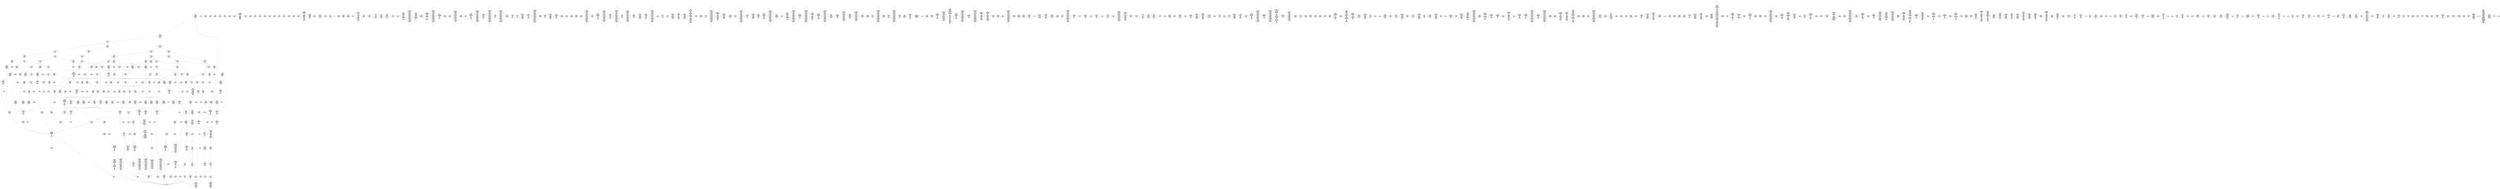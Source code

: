/* Generated by GvGen v.1.0 (https://www.github.com/stricaud/gvgen) */

digraph G {
compound=true;
   node1 [label="[anywhere]"];
   node2 [label="# 0x0
PUSHX Data
PUSHX Data
MSTORE
PUSHX LogicData
CALLDATASIZE
LT
PUSHX Data
JUMPI
"];
   node3 [label="# 0xd
PUSHX Data
CALLDATALOAD
PUSHX BitData
SHR
PUSHX LogicData
GT
PUSHX Data
JUMPI
"];
   node4 [label="# 0x1e
PUSHX LogicData
GT
PUSHX Data
JUMPI
"];
   node5 [label="# 0x29
PUSHX LogicData
GT
PUSHX Data
JUMPI
"];
   node6 [label="# 0x34
PUSHX LogicData
EQ
PUSHX Data
JUMPI
"];
   node7 [label="# 0x3f
PUSHX LogicData
EQ
PUSHX Data
JUMPI
"];
   node8 [label="# 0x4a
PUSHX LogicData
EQ
PUSHX Data
JUMPI
"];
   node9 [label="# 0x55
PUSHX LogicData
EQ
PUSHX Data
JUMPI
"];
   node10 [label="# 0x60
PUSHX LogicData
EQ
PUSHX Data
JUMPI
"];
   node11 [label="# 0x6b
PUSHX Data
REVERT
"];
   node12 [label="# 0x6f
JUMPDEST
PUSHX LogicData
EQ
PUSHX Data
JUMPI
"];
   node13 [label="# 0x7b
PUSHX LogicData
EQ
PUSHX Data
JUMPI
"];
   node14 [label="# 0x86
PUSHX LogicData
EQ
PUSHX Data
JUMPI
"];
   node15 [label="# 0x91
PUSHX LogicData
EQ
PUSHX Data
JUMPI
"];
   node16 [label="# 0x9c
PUSHX LogicData
EQ
PUSHX Data
JUMPI
"];
   node17 [label="# 0xa7
PUSHX Data
REVERT
"];
   node18 [label="# 0xab
JUMPDEST
PUSHX LogicData
GT
PUSHX Data
JUMPI
"];
   node19 [label="# 0xb7
PUSHX LogicData
EQ
PUSHX Data
JUMPI
"];
   node20 [label="# 0xc2
PUSHX LogicData
EQ
PUSHX Data
JUMPI
"];
   node21 [label="# 0xcd
PUSHX LogicData
EQ
PUSHX Data
JUMPI
"];
   node22 [label="# 0xd8
PUSHX LogicData
EQ
PUSHX Data
JUMPI
"];
   node23 [label="# 0xe3
PUSHX LogicData
EQ
PUSHX Data
JUMPI
"];
   node24 [label="# 0xee
PUSHX Data
REVERT
"];
   node25 [label="# 0xf2
JUMPDEST
PUSHX LogicData
EQ
PUSHX Data
JUMPI
"];
   node26 [label="# 0xfe
PUSHX LogicData
EQ
PUSHX Data
JUMPI
"];
   node27 [label="# 0x109
PUSHX LogicData
EQ
PUSHX Data
JUMPI
"];
   node28 [label="# 0x114
PUSHX LogicData
EQ
PUSHX Data
JUMPI
"];
   node29 [label="# 0x11f
PUSHX LogicData
EQ
PUSHX Data
JUMPI
"];
   node30 [label="# 0x12a
PUSHX Data
REVERT
"];
   node31 [label="# 0x12e
JUMPDEST
PUSHX LogicData
GT
PUSHX Data
JUMPI
"];
   node32 [label="# 0x13a
PUSHX LogicData
GT
PUSHX Data
JUMPI
"];
   node33 [label="# 0x145
PUSHX LogicData
EQ
PUSHX Data
JUMPI
"];
   node34 [label="# 0x150
PUSHX LogicData
EQ
PUSHX Data
JUMPI
"];
   node35 [label="# 0x15b
PUSHX LogicData
EQ
PUSHX Data
JUMPI
"];
   node36 [label="# 0x166
PUSHX LogicData
EQ
PUSHX Data
JUMPI
"];
   node37 [label="# 0x171
PUSHX LogicData
EQ
PUSHX Data
JUMPI
"];
   node38 [label="# 0x17c
PUSHX Data
REVERT
"];
   node39 [label="# 0x180
JUMPDEST
PUSHX LogicData
EQ
PUSHX Data
JUMPI
"];
   node40 [label="# 0x18c
PUSHX LogicData
EQ
PUSHX Data
JUMPI
"];
   node41 [label="# 0x197
PUSHX LogicData
EQ
PUSHX Data
JUMPI
"];
   node42 [label="# 0x1a2
PUSHX LogicData
EQ
PUSHX Data
JUMPI
"];
   node43 [label="# 0x1ad
PUSHX LogicData
EQ
PUSHX Data
JUMPI
"];
   node44 [label="# 0x1b8
PUSHX Data
REVERT
"];
   node45 [label="# 0x1bc
JUMPDEST
PUSHX LogicData
GT
PUSHX Data
JUMPI
"];
   node46 [label="# 0x1c8
PUSHX LogicData
EQ
PUSHX Data
JUMPI
"];
   node47 [label="# 0x1d3
PUSHX LogicData
EQ
PUSHX Data
JUMPI
"];
   node48 [label="# 0x1de
PUSHX LogicData
EQ
PUSHX Data
JUMPI
"];
   node49 [label="# 0x1e9
PUSHX LogicData
EQ
PUSHX Data
JUMPI
"];
   node50 [label="# 0x1f4
PUSHX LogicData
EQ
PUSHX Data
JUMPI
"];
   node51 [label="# 0x1ff
PUSHX Data
REVERT
"];
   node52 [label="# 0x203
JUMPDEST
PUSHX LogicData
EQ
PUSHX Data
JUMPI
"];
   node53 [label="# 0x20e
PUSHX LogicData
EQ
PUSHX Data
JUMPI
"];
   node54 [label="# 0x219
PUSHX LogicData
EQ
PUSHX Data
JUMPI
"];
   node55 [label="# 0x224
PUSHX LogicData
EQ
PUSHX Data
JUMPI
"];
   node56 [label="# 0x22f
JUMPDEST
PUSHX Data
REVERT
"];
   node57 [label="# 0x234
JUMPDEST
CALLVALUE
ISZERO
PUSHX Data
JUMPI
"];
   node58 [label="# 0x23c
PUSHX Data
REVERT
"];
   node59 [label="# 0x240
JUMPDEST
PUSHX Data
PUSHX Data
JUMP
"];
   node60 [label="# 0x249
JUMPDEST
STOP
"];
   node61 [label="# 0x24b
JUMPDEST
CALLVALUE
ISZERO
PUSHX Data
JUMPI
"];
   node62 [label="# 0x253
PUSHX Data
REVERT
"];
   node63 [label="# 0x257
JUMPDEST
PUSHX Data
PUSHX Data
CALLDATASIZE
PUSHX Data
PUSHX Data
JUMP
"];
   node64 [label="# 0x266
JUMPDEST
PUSHX Data
JUMP
"];
   node65 [label="# 0x26b
JUMPDEST
PUSHX MemData
MLOAD
ISZERO
ISZERO
MSTORE
PUSHX ArithData
ADD
"];
   node66 [label="# 0x277
JUMPDEST
PUSHX MemData
MLOAD
SUB
RETURN
"];
   node67 [label="# 0x280
JUMPDEST
CALLVALUE
ISZERO
PUSHX Data
JUMPI
"];
   node68 [label="# 0x288
PUSHX Data
REVERT
"];
   node69 [label="# 0x28c
JUMPDEST
PUSHX Data
PUSHX Data
JUMP
"];
   node70 [label="# 0x295
JUMPDEST
PUSHX MemData
MLOAD
PUSHX Data
PUSHX Data
JUMP
"];
   node71 [label="# 0x2a2
JUMPDEST
CALLVALUE
ISZERO
PUSHX Data
JUMPI
"];
   node72 [label="# 0x2aa
PUSHX Data
REVERT
"];
   node73 [label="# 0x2ae
JUMPDEST
PUSHX Data
PUSHX Data
CALLDATASIZE
PUSHX Data
PUSHX Data
JUMP
"];
   node74 [label="# 0x2bd
JUMPDEST
PUSHX Data
JUMP
"];
   node75 [label="# 0x2c2
JUMPDEST
PUSHX MemData
MLOAD
PUSHX ArithData
PUSHX BitData
PUSHX BitData
SHL
SUB
AND
MSTORE
PUSHX ArithData
ADD
PUSHX Data
JUMP
"];
   node76 [label="# 0x2da
JUMPDEST
CALLVALUE
ISZERO
PUSHX Data
JUMPI
"];
   node77 [label="# 0x2e2
PUSHX Data
REVERT
"];
   node78 [label="# 0x2e6
JUMPDEST
PUSHX Data
PUSHX Data
CALLDATASIZE
PUSHX Data
PUSHX Data
JUMP
"];
   node79 [label="# 0x2f5
JUMPDEST
PUSHX Data
JUMP
"];
   node80 [label="# 0x2fa
JUMPDEST
CALLVALUE
ISZERO
PUSHX Data
JUMPI
"];
   node81 [label="# 0x302
PUSHX Data
REVERT
"];
   node82 [label="# 0x306
JUMPDEST
PUSHX Data
PUSHX Data
CALLDATASIZE
PUSHX Data
PUSHX Data
JUMP
"];
   node83 [label="# 0x315
JUMPDEST
PUSHX Data
JUMP
"];
   node84 [label="# 0x31a
JUMPDEST
CALLVALUE
ISZERO
PUSHX Data
JUMPI
"];
   node85 [label="# 0x322
PUSHX Data
REVERT
"];
   node86 [label="# 0x326
JUMPDEST
PUSHX StorData
SLOAD
"];
   node87 [label="# 0x32b
JUMPDEST
PUSHX MemData
MLOAD
MSTORE
PUSHX ArithData
ADD
PUSHX Data
JUMP
"];
   node88 [label="# 0x339
JUMPDEST
CALLVALUE
ISZERO
PUSHX Data
JUMPI
"];
   node89 [label="# 0x341
PUSHX Data
REVERT
"];
   node90 [label="# 0x345
JUMPDEST
PUSHX Data
PUSHX Data
CALLDATASIZE
PUSHX Data
PUSHX Data
JUMP
"];
   node91 [label="# 0x354
JUMPDEST
PUSHX Data
JUMP
"];
   node92 [label="# 0x359
JUMPDEST
CALLVALUE
ISZERO
PUSHX Data
JUMPI
"];
   node93 [label="# 0x361
PUSHX Data
REVERT
"];
   node94 [label="# 0x365
JUMPDEST
PUSHX Data
PUSHX Data
CALLDATASIZE
PUSHX Data
PUSHX Data
JUMP
"];
   node95 [label="# 0x374
JUMPDEST
PUSHX Data
JUMP
"];
   node96 [label="# 0x379
JUMPDEST
CALLVALUE
ISZERO
PUSHX Data
JUMPI
"];
   node97 [label="# 0x381
PUSHX Data
REVERT
"];
   node98 [label="# 0x385
JUMPDEST
PUSHX Data
PUSHX Data
CALLDATASIZE
PUSHX Data
PUSHX Data
JUMP
"];
   node99 [label="# 0x394
JUMPDEST
PUSHX Data
JUMP
"];
   node100 [label="# 0x399
JUMPDEST
CALLVALUE
ISZERO
PUSHX Data
JUMPI
"];
   node101 [label="# 0x3a1
PUSHX Data
REVERT
"];
   node102 [label="# 0x3a5
JUMPDEST
PUSHX Data
PUSHX Data
CALLDATASIZE
PUSHX Data
PUSHX Data
JUMP
"];
   node103 [label="# 0x3b4
JUMPDEST
PUSHX ArithData
PUSHX BitData
PUSHX BitData
SHL
SUB
AND
PUSHX Data
MSTORE
PUSHX Data
PUSHX Data
MSTORE
PUSHX Data
SHA3
SLOAD
JUMP
"];
   node104 [label="# 0x3d0
JUMPDEST
CALLVALUE
ISZERO
PUSHX Data
JUMPI
"];
   node105 [label="# 0x3d8
PUSHX Data
REVERT
"];
   node106 [label="# 0x3dc
JUMPDEST
PUSHX Data
PUSHX Data
JUMP
"];
   node107 [label="# 0x3e5
JUMPDEST
CALLVALUE
ISZERO
PUSHX Data
JUMPI
"];
   node108 [label="# 0x3ed
PUSHX Data
REVERT
"];
   node109 [label="# 0x3f1
JUMPDEST
PUSHX Data
PUSHX Data
JUMP
"];
   node110 [label="# 0x3fa
JUMPDEST
CALLVALUE
ISZERO
PUSHX Data
JUMPI
"];
   node111 [label="# 0x402
PUSHX Data
REVERT
"];
   node112 [label="# 0x406
JUMPDEST
PUSHX Data
PUSHX Data
CALLDATASIZE
PUSHX Data
PUSHX Data
JUMP
"];
   node113 [label="# 0x415
JUMPDEST
PUSHX Data
JUMP
"];
   node114 [label="# 0x41a
JUMPDEST
CALLVALUE
ISZERO
PUSHX Data
JUMPI
"];
   node115 [label="# 0x422
PUSHX Data
REVERT
"];
   node116 [label="# 0x426
JUMPDEST
PUSHX Data
PUSHX Data
CALLDATASIZE
PUSHX Data
PUSHX Data
JUMP
"];
   node117 [label="# 0x435
JUMPDEST
PUSHX Data
JUMP
"];
   node118 [label="# 0x43a
JUMPDEST
CALLVALUE
ISZERO
PUSHX Data
JUMPI
"];
   node119 [label="# 0x442
PUSHX Data
REVERT
"];
   node120 [label="# 0x446
JUMPDEST
PUSHX Data
PUSHX Data
JUMP
"];
   node121 [label="# 0x44f
JUMPDEST
CALLVALUE
ISZERO
PUSHX Data
JUMPI
"];
   node122 [label="# 0x457
PUSHX Data
REVERT
"];
   node123 [label="# 0x45b
JUMPDEST
PUSHX Data
PUSHX Data
CALLDATASIZE
PUSHX Data
PUSHX Data
JUMP
"];
   node124 [label="# 0x46a
JUMPDEST
PUSHX Data
JUMP
"];
   node125 [label="# 0x46f
JUMPDEST
CALLVALUE
ISZERO
PUSHX Data
JUMPI
"];
   node126 [label="# 0x477
PUSHX Data
REVERT
"];
   node127 [label="# 0x47b
JUMPDEST
PUSHX Data
PUSHX Data
CALLDATASIZE
PUSHX Data
PUSHX Data
JUMP
"];
   node128 [label="# 0x48a
JUMPDEST
PUSHX Data
JUMP
"];
   node129 [label="# 0x48f
JUMPDEST
CALLVALUE
ISZERO
PUSHX Data
JUMPI
"];
   node130 [label="# 0x497
PUSHX Data
REVERT
"];
   node131 [label="# 0x49b
JUMPDEST
PUSHX Data
PUSHX Data
CALLDATASIZE
PUSHX Data
PUSHX Data
JUMP
"];
   node132 [label="# 0x4aa
JUMPDEST
PUSHX Data
JUMP
"];
   node133 [label="# 0x4af
JUMPDEST
CALLVALUE
ISZERO
PUSHX Data
JUMPI
"];
   node134 [label="# 0x4b7
PUSHX Data
REVERT
"];
   node135 [label="# 0x4bb
JUMPDEST
PUSHX Data
PUSHX Data
JUMP
"];
   node136 [label="# 0x4c4
JUMPDEST
CALLVALUE
ISZERO
PUSHX Data
JUMPI
"];
   node137 [label="# 0x4cc
PUSHX Data
REVERT
"];
   node138 [label="# 0x4d0
JUMPDEST
PUSHX StorData
SLOAD
PUSHX Data
PUSHX BitData
AND
JUMP
"];
   node139 [label="# 0x4de
JUMPDEST
CALLVALUE
ISZERO
PUSHX Data
JUMPI
"];
   node140 [label="# 0x4e6
PUSHX Data
REVERT
"];
   node141 [label="# 0x4ea
JUMPDEST
PUSHX StorData
SLOAD
PUSHX ArithData
PUSHX BitData
PUSHX BitData
SHL
SUB
AND
PUSHX Data
JUMP
"];
   node142 [label="# 0x4fc
JUMPDEST
CALLVALUE
ISZERO
PUSHX Data
JUMPI
"];
   node143 [label="# 0x504
PUSHX Data
REVERT
"];
   node144 [label="# 0x508
JUMPDEST
PUSHX Data
PUSHX Data
CALLDATASIZE
PUSHX Data
PUSHX Data
JUMP
"];
   node145 [label="# 0x517
JUMPDEST
PUSHX Data
JUMP
"];
   node146 [label="# 0x51c
JUMPDEST
CALLVALUE
ISZERO
PUSHX Data
JUMPI
"];
   node147 [label="# 0x524
PUSHX Data
REVERT
"];
   node148 [label="# 0x528
JUMPDEST
PUSHX Data
PUSHX Data
JUMP
"];
   node149 [label="# 0x531
JUMPDEST
PUSHX Data
PUSHX Data
CALLDATASIZE
PUSHX Data
PUSHX Data
JUMP
"];
   node150 [label="# 0x53f
JUMPDEST
PUSHX Data
JUMP
"];
   node151 [label="# 0x544
JUMPDEST
CALLVALUE
ISZERO
PUSHX Data
JUMPI
"];
   node152 [label="# 0x54c
PUSHX Data
REVERT
"];
   node153 [label="# 0x550
JUMPDEST
PUSHX StorData
SLOAD
PUSHX Data
PUSHX Data
DIV
PUSHX BitData
AND
JUMP
"];
   node154 [label="# 0x563
JUMPDEST
CALLVALUE
ISZERO
PUSHX Data
JUMPI
"];
   node155 [label="# 0x56b
PUSHX Data
REVERT
"];
   node156 [label="# 0x56f
JUMPDEST
PUSHX Data
PUSHX Data
CALLDATASIZE
PUSHX Data
PUSHX Data
JUMP
"];
   node157 [label="# 0x57e
JUMPDEST
PUSHX Data
JUMP
"];
   node158 [label="# 0x583
JUMPDEST
PUSHX Data
PUSHX Data
JUMP
"];
   node159 [label="# 0x58b
JUMPDEST
CALLVALUE
ISZERO
PUSHX Data
JUMPI
"];
   node160 [label="# 0x593
PUSHX Data
REVERT
"];
   node161 [label="# 0x597
JUMPDEST
PUSHX Data
PUSHX Data
JUMP
"];
   node162 [label="# 0x5a0
JUMPDEST
CALLVALUE
ISZERO
PUSHX Data
JUMPI
"];
   node163 [label="# 0x5a8
PUSHX Data
REVERT
"];
   node164 [label="# 0x5ac
JUMPDEST
PUSHX Data
PUSHX Data
CALLDATASIZE
PUSHX Data
PUSHX Data
JUMP
"];
   node165 [label="# 0x5bb
JUMPDEST
PUSHX Data
JUMP
"];
   node166 [label="# 0x5c0
JUMPDEST
CALLVALUE
ISZERO
PUSHX Data
JUMPI
"];
   node167 [label="# 0x5c8
PUSHX Data
REVERT
"];
   node168 [label="# 0x5cc
JUMPDEST
PUSHX Data
PUSHX Data
CALLDATASIZE
PUSHX Data
PUSHX Data
JUMP
"];
   node169 [label="# 0x5db
JUMPDEST
PUSHX Data
JUMP
"];
   node170 [label="# 0x5e0
JUMPDEST
CALLVALUE
ISZERO
PUSHX Data
JUMPI
"];
   node171 [label="# 0x5e8
PUSHX Data
REVERT
"];
   node172 [label="# 0x5ec
JUMPDEST
PUSHX Data
PUSHX Data
CALLDATASIZE
PUSHX Data
PUSHX Data
JUMP
"];
   node173 [label="# 0x5fb
JUMPDEST
PUSHX Data
JUMP
"];
   node174 [label="# 0x600
JUMPDEST
CALLVALUE
ISZERO
PUSHX Data
JUMPI
"];
   node175 [label="# 0x608
PUSHX Data
REVERT
"];
   node176 [label="# 0x60c
JUMPDEST
PUSHX Data
PUSHX Data
JUMP
"];
   node177 [label="# 0x615
JUMPDEST
CALLVALUE
ISZERO
PUSHX Data
JUMPI
"];
   node178 [label="# 0x61d
PUSHX Data
REVERT
"];
   node179 [label="# 0x621
JUMPDEST
PUSHX Data
PUSHX Data
CALLDATASIZE
PUSHX Data
PUSHX Data
JUMP
"];
   node180 [label="# 0x630
JUMPDEST
PUSHX Data
JUMP
"];
   node181 [label="# 0x635
JUMPDEST
CALLVALUE
ISZERO
PUSHX Data
JUMPI
"];
   node182 [label="# 0x63d
PUSHX Data
REVERT
"];
   node183 [label="# 0x641
JUMPDEST
PUSHX Data
PUSHX Data
JUMP
"];
   node184 [label="# 0x64a
JUMPDEST
CALLVALUE
ISZERO
PUSHX Data
JUMPI
"];
   node185 [label="# 0x652
PUSHX Data
REVERT
"];
   node186 [label="# 0x656
JUMPDEST
PUSHX Data
PUSHX Data
CALLDATASIZE
PUSHX Data
PUSHX Data
JUMP
"];
   node187 [label="# 0x665
JUMPDEST
PUSHX ArithData
PUSHX BitData
PUSHX BitData
SHL
SUB
AND
PUSHX Data
MSTORE
PUSHX Data
PUSHX Data
MSTORE
PUSHX Data
SHA3
AND
MSTORE
MSTORE
SHA3
SLOAD
PUSHX BitData
AND
JUMP
"];
   node188 [label="# 0x693
JUMPDEST
CALLVALUE
ISZERO
PUSHX Data
JUMPI
"];
   node189 [label="# 0x69b
PUSHX Data
REVERT
"];
   node190 [label="# 0x69f
JUMPDEST
PUSHX Data
PUSHX Data
CALLDATASIZE
PUSHX Data
PUSHX Data
JUMP
"];
   node191 [label="# 0x6ae
JUMPDEST
PUSHX Data
PUSHX Data
MSTORE
PUSHX Data
MSTORE
PUSHX Data
SHA3
SLOAD
JUMP
"];
   node192 [label="# 0x6c1
JUMPDEST
CALLVALUE
ISZERO
PUSHX Data
JUMPI
"];
   node193 [label="# 0x6c9
PUSHX Data
REVERT
"];
   node194 [label="# 0x6cd
JUMPDEST
PUSHX Data
PUSHX Data
CALLDATASIZE
PUSHX Data
PUSHX Data
JUMP
"];
   node195 [label="# 0x6dc
JUMPDEST
PUSHX Data
JUMP
"];
   node196 [label="# 0x6e1
JUMPDEST
PUSHX MemData
MLOAD
PUSHX Data
PUSHX Data
JUMP
"];
   node197 [label="# 0x6ee
JUMPDEST
CALLVALUE
ISZERO
PUSHX Data
JUMPI
"];
   node198 [label="# 0x6f6
PUSHX Data
REVERT
"];
   node199 [label="# 0x6fa
JUMPDEST
PUSHX Data
PUSHX Data
CALLDATASIZE
PUSHX Data
PUSHX Data
JUMP
"];
   node200 [label="# 0x709
JUMPDEST
PUSHX Data
JUMP
"];
   node201 [label="# 0x70e
JUMPDEST
PUSHX LogicData
PUSHX StorData
SLOAD
EQ
ISZERO
PUSHX Data
JUMPI
"];
   node202 [label="# 0x71a
PUSHX MemData
MLOAD
PUSHX BitData
PUSHX BitData
SHL
MSTORE
PUSHX Data
PUSHX ArithData
ADD
MSTORE
PUSHX Data
PUSHX ArithData
ADD
MSTORE
PUSHX Data
PUSHX ArithData
ADD
MSTORE
PUSHX ArithData
ADD
"];
   node203 [label="# 0x75d
JUMPDEST
PUSHX MemData
MLOAD
SUB
REVERT
"];
   node204 [label="# 0x766
JUMPDEST
PUSHX Data
PUSHX Data
SSTORE
CALLER
PUSHX Data
MSTORE
PUSHX Data
PUSHX Data
MSTORE
PUSHX Data
SHA3
SLOAD
SSTORE
PUSHX Data
PUSHX StorData
SLOAD
JUMP
"];
   node205 [label="# 0x78b
JUMPDEST
PUSHX Data
PUSHX Data
PUSHX Data
JUMP
"];
   node206 [label="# 0x797
JUMPDEST
GT
ISZERO
PUSHX Data
JUMPI
"];
   node207 [label="# 0x7a2
"];
   node208 [label="# 0x7a5
JUMPDEST
PUSHX Data
PUSHX Data
JUMP
"];
   node209 [label="# 0x7ae
JUMPDEST
PUSHX Data
PUSHX Data
SSTORE
JUMP
"];
   node210 [label="# 0x7b7
JUMPDEST
PUSHX Data
PUSHX Data
PUSHX Data
JUMP
"];
   node211 [label="# 0x7c2
JUMPDEST
JUMP
"];
   node212 [label="# 0x7c8
JUMPDEST
PUSHX Data
PUSHX StorData
SLOAD
PUSHX Data
PUSHX Data
JUMP
"];
   node213 [label="# 0x7d7
JUMPDEST
PUSHX ArithData
ADD
PUSHX ArithData
DIV
MUL
PUSHX ArithData
ADD
PUSHX MemData
MLOAD
ADD
PUSHX Data
MSTORE
MSTORE
PUSHX ArithData
ADD
SLOAD
PUSHX Data
PUSHX Data
JUMP
"];
   node214 [label="# 0x803
JUMPDEST
ISZERO
PUSHX Data
JUMPI
"];
   node215 [label="# 0x80a
PUSHX LogicData
LT
PUSHX Data
JUMPI
"];
   node216 [label="# 0x812
PUSHX ArithData
SLOAD
DIV
MUL
MSTORE
PUSHX ArithData
ADD
PUSHX Data
JUMP
"];
   node217 [label="# 0x825
JUMPDEST
ADD
PUSHX Data
MSTORE
PUSHX Data
PUSHX Data
SHA3
"];
   node218 [label="# 0x833
JUMPDEST
SLOAD
MSTORE
PUSHX ArithData
ADD
PUSHX ArithData
ADD
GT
PUSHX Data
JUMPI
"];
   node219 [label="# 0x847
SUB
PUSHX BitData
AND
ADD
"];
   node220 [label="# 0x850
JUMPDEST
JUMP
"];
   node221 [label="# 0x85a
JUMPDEST
PUSHX Data
MSTORE
PUSHX Data
PUSHX Data
MSTORE
PUSHX Data
SHA3
SLOAD
PUSHX ArithData
PUSHX BitData
PUSHX BitData
SHL
SUB
AND
PUSHX Data
JUMPI
"];
   node222 [label="# 0x877
PUSHX MemData
MLOAD
PUSHX BitData
PUSHX BitData
SHL
MSTORE
PUSHX Data
PUSHX ArithData
ADD
MSTORE
PUSHX Data
PUSHX ArithData
ADD
MSTORE
PUSHX Data
PUSHX ArithData
ADD
MSTORE
PUSHX BitData
PUSHX BitData
SHL
PUSHX ArithData
ADD
MSTORE
PUSHX ArithData
ADD
PUSHX Data
JUMP
"];
   node223 [label="# 0x8d3
JUMPDEST
PUSHX Data
MSTORE
PUSHX Data
PUSHX Data
MSTORE
PUSHX Data
SHA3
SLOAD
PUSHX ArithData
PUSHX BitData
PUSHX BitData
SHL
SUB
AND
JUMP
"];
   node224 [label="# 0x8ef
JUMPDEST
PUSHX Data
PUSHX Data
PUSHX Data
JUMP
"];
   node225 [label="# 0x8fa
JUMPDEST
PUSHX ArithData
PUSHX BitData
PUSHX BitData
SHL
SUB
AND
PUSHX ArithData
PUSHX BitData
PUSHX BitData
SHL
SUB
AND
EQ
ISZERO
PUSHX Data
JUMPI
"];
   node226 [label="# 0x917
PUSHX MemData
MLOAD
PUSHX BitData
PUSHX BitData
SHL
MSTORE
PUSHX Data
PUSHX ArithData
ADD
MSTORE
PUSHX Data
PUSHX ArithData
ADD
MSTORE
PUSHX Data
PUSHX ArithData
ADD
MSTORE
PUSHX BitData
PUSHX BitData
SHL
PUSHX ArithData
ADD
MSTORE
PUSHX ArithData
ADD
PUSHX Data
JUMP
"];
   node227 [label="# 0x968
JUMPDEST
CALLER
PUSHX ArithData
PUSHX BitData
PUSHX BitData
SHL
SUB
AND
EQ
PUSHX Data
JUMPI
"];
   node228 [label="# 0x97a
PUSHX Data
CALLER
PUSHX Data
JUMP
"];
   node229 [label="# 0x984
JUMPDEST
PUSHX Data
JUMPI
"];
   node230 [label="# 0x989
PUSHX MemData
MLOAD
PUSHX BitData
PUSHX BitData
SHL
MSTORE
PUSHX Data
PUSHX ArithData
ADD
MSTORE
PUSHX Data
PUSHX ArithData
ADD
MSTORE
PUSHX Data
PUSHX ArithData
ADD
MSTORE
PUSHX Data
PUSHX ArithData
ADD
MSTORE
PUSHX ArithData
ADD
PUSHX Data
JUMP
"];
   node231 [label="# 0x9f6
JUMPDEST
PUSHX Data
PUSHX Data
JUMP
"];
   node232 [label="# 0xa00
JUMPDEST
JUMP
"];
   node233 [label="# 0xa05
JUMPDEST
PUSHX StorData
SLOAD
PUSHX ArithData
PUSHX BitData
PUSHX BitData
SHL
SUB
AND
CALLER
EQ
PUSHX Data
JUMPI
"];
   node234 [label="# 0xa18
PUSHX MemData
MLOAD
PUSHX BitData
PUSHX BitData
SHL
MSTORE
PUSHX Data
PUSHX ArithData
ADD
MSTORE
PUSHX ArithData
ADD
MSTORE
PUSHX MemData
MLOAD
PUSHX Data
PUSHX Data
CODECOPY
MLOAD
MSTORE
PUSHX ArithData
ADD
MSTORE
PUSHX ArithData
ADD
PUSHX Data
JUMP
"];
   node235 [label="# 0xa4d
JUMPDEST
PUSHX StorData
SLOAD
PUSHX Data
DIV
PUSHX BitData
AND
ISZERO
PUSHX Data
JUMPI
"];
   node236 [label="# 0xa5e
PUSHX MemData
MLOAD
PUSHX BitData
PUSHX BitData
SHL
MSTORE
PUSHX Data
PUSHX ArithData
ADD
MSTORE
PUSHX Data
PUSHX ArithData
ADD
MSTORE
PUSHX Data
PUSHX ArithData
ADD
MSTORE
PUSHX BitData
PUSHX BitData
SHL
PUSHX ArithData
ADD
MSTORE
PUSHX ArithData
ADD
PUSHX Data
JUMP
"];
   node237 [label="# 0xabb
JUMPDEST
MLOAD
MLOAD
EQ
PUSHX Data
JUMPI
"];
   node238 [label="# 0xac5
PUSHX MemData
MLOAD
PUSHX BitData
PUSHX BitData
SHL
MSTORE
PUSHX Data
PUSHX ArithData
ADD
MSTORE
PUSHX Data
PUSHX ArithData
ADD
MSTORE
PUSHX Data
PUSHX ArithData
ADD
MSTORE
PUSHX BitData
PUSHX BitData
SHL
PUSHX ArithData
ADD
MSTORE
PUSHX ArithData
ADD
PUSHX Data
JUMP
"];
   node239 [label="# 0xb1d
JUMPDEST
PUSHX StorData
SLOAD
PUSHX Data
"];
   node240 [label="# 0xb24
JUMPDEST
MLOAD
LT
ISZERO
PUSHX Data
JUMPI
"];
   node241 [label="# 0xb2e
PUSHX Data
MLOAD
LT
PUSHX Data
JUMPI
"];
   node242 [label="# 0xb3a
PUSHX BitData
PUSHX BitData
SHL
PUSHX Data
MSTORE
PUSHX Data
PUSHX Data
MSTORE
PUSHX Data
PUSHX Data
REVERT
"];
   node243 [label="# 0xb4f
JUMPDEST
PUSHX ArithData
MUL
PUSHX ArithData
ADD
ADD
MLOAD
GT
PUSHX Data
JUMPI
"];
   node244 [label="# 0xb61
PUSHX MemData
MLOAD
PUSHX BitData
PUSHX BitData
SHL
MSTORE
PUSHX Data
PUSHX ArithData
ADD
MSTORE
PUSHX Data
PUSHX ArithData
ADD
MSTORE
PUSHX Data
PUSHX ArithData
ADD
MSTORE
PUSHX Data
PUSHX ArithData
ADD
MSTORE
PUSHX Data
PUSHX ArithData
ADD
MSTORE
PUSHX ArithData
ADD
PUSHX Data
JUMP
"];
   node245 [label="# 0xbf4
JUMPDEST
PUSHX Data
PUSHX Data
JUMP
"];
   node246 [label="# 0xc00
JUMPDEST
PUSHX Data
MLOAD
LT
PUSHX Data
JUMPI
"];
   node247 [label="# 0xc0f
PUSHX BitData
PUSHX BitData
SHL
PUSHX Data
MSTORE
PUSHX Data
PUSHX Data
MSTORE
PUSHX Data
PUSHX Data
REVERT
"];
   node248 [label="# 0xc24
JUMPDEST
PUSHX ArithData
MUL
PUSHX ArithData
ADD
ADD
MLOAD
PUSHX Data
JUMP
"];
   node249 [label="# 0xc32
JUMPDEST
PUSHX Data
PUSHX Data
JUMP
"];
   node250 [label="# 0xc3d
JUMPDEST
PUSHX Data
JUMP
"];
   node251 [label="# 0xc45
JUMPDEST
PUSHX Data
SSTORE
JUMP
"];
   node252 [label="# 0xc4e
JUMPDEST
PUSHX Data
CALLER
PUSHX Data
JUMP
"];
   node253 [label="# 0xc58
JUMPDEST
PUSHX Data
JUMPI
"];
   node254 [label="# 0xc5d
PUSHX MemData
MLOAD
PUSHX BitData
PUSHX BitData
SHL
MSTORE
PUSHX Data
PUSHX ArithData
ADD
MSTORE
PUSHX Data
PUSHX ArithData
ADD
MSTORE
PUSHX Data
PUSHX ArithData
ADD
MSTORE
PUSHX BitData
PUSHX BitData
SHL
PUSHX ArithData
ADD
MSTORE
PUSHX ArithData
ADD
PUSHX Data
JUMP
"];
   node255 [label="# 0xcbe
JUMPDEST
PUSHX Data
PUSHX Data
JUMP
"];
   node256 [label="# 0xcc9
JUMPDEST
PUSHX StorData
SLOAD
PUSHX ArithData
PUSHX BitData
PUSHX BitData
SHL
SUB
AND
CALLER
EQ
PUSHX Data
JUMPI
"];
   node257 [label="# 0xcdc
PUSHX MemData
MLOAD
PUSHX BitData
PUSHX BitData
SHL
MSTORE
PUSHX Data
PUSHX ArithData
ADD
MSTORE
PUSHX ArithData
ADD
MSTORE
PUSHX MemData
MLOAD
PUSHX Data
PUSHX Data
CODECOPY
MLOAD
MSTORE
PUSHX ArithData
ADD
MSTORE
PUSHX ArithData
ADD
PUSHX Data
JUMP
"];
   node258 [label="# 0xd11
JUMPDEST
PUSHX StorData
SLOAD
PUSHX Data
DIV
PUSHX BitData
AND
ISZERO
PUSHX Data
JUMPI
"];
   node259 [label="# 0xd22
PUSHX MemData
MLOAD
PUSHX BitData
PUSHX BitData
SHL
MSTORE
PUSHX Data
PUSHX ArithData
ADD
MSTORE
PUSHX Data
PUSHX ArithData
ADD
MSTORE
PUSHX Data
PUSHX ArithData
ADD
MSTORE
PUSHX BitData
PUSHX BitData
SHL
PUSHX ArithData
ADD
MSTORE
PUSHX ArithData
ADD
PUSHX Data
JUMP
"];
   node260 [label="# 0xd7f
JUMPDEST
MLOAD
MLOAD
EQ
PUSHX Data
JUMPI
"];
   node261 [label="# 0xd89
PUSHX MemData
MLOAD
PUSHX BitData
PUSHX BitData
SHL
MSTORE
PUSHX Data
PUSHX ArithData
ADD
MSTORE
PUSHX Data
PUSHX ArithData
ADD
MSTORE
PUSHX Data
PUSHX ArithData
ADD
MSTORE
PUSHX Data
PUSHX ArithData
ADD
MSTORE
PUSHX ArithData
ADD
PUSHX Data
JUMP
"];
   node262 [label="# 0xdf6
JUMPDEST
PUSHX Data
PUSHX LogicData
MLOAD
LT
PUSHX Data
JUMPI
"];
   node263 [label="# 0xe04
PUSHX BitData
PUSHX BitData
SHL
PUSHX Data
MSTORE
PUSHX Data
PUSHX Data
MSTORE
PUSHX Data
PUSHX Data
REVERT
"];
   node264 [label="# 0xe19
JUMPDEST
PUSHX ArithData
MUL
PUSHX ArithData
ADD
ADD
MLOAD
GT
ISZERO
PUSHX Data
JUMPI
"];
   node265 [label="# 0xe28
PUSHX MemData
MLOAD
PUSHX BitData
PUSHX BitData
SHL
MSTORE
PUSHX Data
PUSHX ArithData
ADD
MSTORE
PUSHX Data
PUSHX ArithData
ADD
MSTORE
PUSHX Data
PUSHX ArithData
ADD
MSTORE
PUSHX BitData
PUSHX BitData
SHL
PUSHX ArithData
ADD
MSTORE
PUSHX ArithData
ADD
PUSHX Data
JUMP
"];
   node266 [label="# 0xe7a
JUMPDEST
PUSHX Data
"];
   node267 [label="# 0xe7d
JUMPDEST
MLOAD
LT
ISZERO
PUSHX Data
JUMPI
"];
   node268 [label="# 0xe87
MLOAD
LT
PUSHX Data
JUMPI
"];
   node269 [label="# 0xe91
PUSHX BitData
PUSHX BitData
SHL
PUSHX Data
MSTORE
PUSHX Data
PUSHX Data
MSTORE
PUSHX Data
PUSHX Data
REVERT
"];
   node270 [label="# 0xea6
JUMPDEST
PUSHX ArithData
MUL
PUSHX ArithData
ADD
ADD
MLOAD
PUSHX Data
PUSHX Data
MLOAD
LT
PUSHX Data
JUMPI
"];
   node271 [label="# 0xebe
PUSHX BitData
PUSHX BitData
SHL
PUSHX Data
MSTORE
PUSHX Data
PUSHX Data
MSTORE
PUSHX Data
PUSHX Data
REVERT
"];
   node272 [label="# 0xed3
JUMPDEST
PUSHX ArithData
MUL
PUSHX ArithData
ADD
ADD
MLOAD
PUSHX ArithData
PUSHX BitData
PUSHX BitData
SHL
SUB
AND
PUSHX ArithData
PUSHX BitData
PUSHX BitData
SHL
SUB
AND
MSTORE
PUSHX ArithData
ADD
MSTORE
PUSHX ArithData
ADD
PUSHX Data
SHA3
SSTORE
PUSHX Data
PUSHX Data
JUMP
"];
   node273 [label="# 0xf0a
JUMPDEST
PUSHX Data
JUMP
"];
   node274 [label="# 0xf12
JUMPDEST
PUSHX Data
PUSHX Data
PUSHX Data
JUMP
"];
   node275 [label="# 0xf1d
JUMPDEST
LT
PUSHX Data
JUMPI
"];
   node276 [label="# 0xf24
PUSHX MemData
MLOAD
PUSHX BitData
PUSHX BitData
SHL
MSTORE
PUSHX Data
PUSHX ArithData
ADD
MSTORE
PUSHX Data
PUSHX ArithData
ADD
MSTORE
PUSHX Data
PUSHX ArithData
ADD
MSTORE
PUSHX BitData
PUSHX BitData
SHL
PUSHX ArithData
ADD
MSTORE
PUSHX ArithData
ADD
PUSHX Data
JUMP
"];
   node277 [label="# 0xf7f
JUMPDEST
PUSHX ArithData
PUSHX BitData
PUSHX BitData
SHL
SUB
AND
PUSHX Data
MSTORE
PUSHX Data
PUSHX Data
MSTORE
PUSHX Data
SHA3
MSTORE
MSTORE
SHA3
SLOAD
JUMP
"];
   node278 [label="# 0xfa8
JUMPDEST
PUSHX StorData
SLOAD
PUSHX ArithData
PUSHX BitData
PUSHX BitData
SHL
SUB
AND
CALLER
EQ
PUSHX Data
JUMPI
"];
   node279 [label="# 0xfbb
PUSHX MemData
MLOAD
PUSHX BitData
PUSHX BitData
SHL
MSTORE
PUSHX Data
PUSHX ArithData
ADD
MSTORE
PUSHX ArithData
ADD
MSTORE
PUSHX MemData
MLOAD
PUSHX Data
PUSHX Data
CODECOPY
MLOAD
MSTORE
PUSHX ArithData
ADD
MSTORE
PUSHX ArithData
ADD
PUSHX Data
JUMP
"];
   node280 [label="# 0xff0
JUMPDEST
PUSHX StorData
SLOAD
PUSHX BitData
NOT
AND
SSTORE
JUMP
"];
   node281 [label="# 0xffc
JUMPDEST
PUSHX Data
PUSHX MemData
MLOAD
PUSHX ArithData
ADD
PUSHX Data
MSTORE
PUSHX Data
MSTORE
PUSHX Data
JUMP
"];
   node282 [label="# 0x1017
JUMPDEST
PUSHX Data
PUSHX Data
PUSHX StorData
SLOAD
JUMP
"];
   node283 [label="# 0x1022
JUMPDEST
LT
PUSHX Data
JUMPI
"];
   node284 [label="# 0x1029
PUSHX MemData
MLOAD
PUSHX BitData
PUSHX BitData
SHL
MSTORE
PUSHX Data
PUSHX ArithData
ADD
MSTORE
PUSHX Data
PUSHX ArithData
ADD
MSTORE
PUSHX Data
PUSHX ArithData
ADD
MSTORE
PUSHX BitData
PUSHX BitData
SHL
PUSHX ArithData
ADD
MSTORE
PUSHX ArithData
ADD
PUSHX Data
JUMP
"];
   node285 [label="# 0x1085
JUMPDEST
PUSHX StorData
SLOAD
LT
PUSHX Data
JUMPI
"];
   node286 [label="# 0x1091
PUSHX BitData
PUSHX BitData
SHL
PUSHX Data
MSTORE
PUSHX Data
PUSHX Data
MSTORE
PUSHX Data
PUSHX Data
REVERT
"];
   node287 [label="# 0x10a6
JUMPDEST
PUSHX Data
MSTORE
PUSHX Data
PUSHX Data
SHA3
ADD
SLOAD
JUMP
"];
   node288 [label="# 0x10b8
JUMPDEST
PUSHX MemData
MLOAD
PUSHX ArithData
ADD
PUSHX Data
MSTORE
PUSHX Data
MSTORE
PUSHX ArithData
ADD
PUSHX Data
PUSHX Data
CODECOPY
JUMP
"];
   node289 [label="# 0x10d4
JUMPDEST
PUSHX StorData
SLOAD
PUSHX ArithData
PUSHX BitData
PUSHX BitData
SHL
SUB
AND
CALLER
EQ
PUSHX Data
JUMPI
"];
   node290 [label="# 0x10e7
PUSHX MemData
MLOAD
PUSHX BitData
PUSHX BitData
SHL
MSTORE
PUSHX Data
PUSHX ArithData
ADD
MSTORE
PUSHX ArithData
ADD
MSTORE
PUSHX MemData
MLOAD
PUSHX Data
PUSHX Data
CODECOPY
MLOAD
MSTORE
PUSHX ArithData
ADD
MSTORE
PUSHX ArithData
ADD
PUSHX Data
JUMP
"];
   node291 [label="# 0x111c
JUMPDEST
MLOAD
PUSHX Data
PUSHX Data
PUSHX ArithData
ADD
PUSHX Data
JUMP
"];
   node292 [label="# 0x1130
JUMPDEST
JUMP
"];
   node293 [label="# 0x1134
JUMPDEST
PUSHX Data
MSTORE
PUSHX Data
PUSHX Data
MSTORE
PUSHX Data
SHA3
SLOAD
PUSHX ArithData
PUSHX BitData
PUSHX BitData
SHL
SUB
AND
PUSHX Data
JUMPI
"];
   node294 [label="# 0x1152
PUSHX MemData
MLOAD
PUSHX BitData
PUSHX BitData
SHL
MSTORE
PUSHX Data
PUSHX ArithData
ADD
MSTORE
PUSHX Data
PUSHX ArithData
ADD
MSTORE
PUSHX Data
PUSHX ArithData
ADD
MSTORE
PUSHX BitData
PUSHX BitData
SHL
PUSHX ArithData
ADD
MSTORE
PUSHX ArithData
ADD
PUSHX Data
JUMP
"];
   node295 [label="# 0x11ab
JUMPDEST
PUSHX Data
PUSHX ArithData
PUSHX BitData
PUSHX BitData
SHL
SUB
AND
PUSHX Data
JUMPI
"];
   node296 [label="# 0x11bc
PUSHX MemData
MLOAD
PUSHX BitData
PUSHX BitData
SHL
MSTORE
PUSHX Data
PUSHX ArithData
ADD
MSTORE
PUSHX Data
PUSHX ArithData
ADD
MSTORE
PUSHX Data
PUSHX ArithData
ADD
MSTORE
PUSHX BitData
PUSHX BitData
SHL
PUSHX ArithData
ADD
MSTORE
PUSHX ArithData
ADD
PUSHX Data
JUMP
"];
   node297 [label="# 0x1216
JUMPDEST
PUSHX ArithData
PUSHX BitData
PUSHX BitData
SHL
SUB
AND
PUSHX Data
MSTORE
PUSHX Data
PUSHX Data
MSTORE
PUSHX Data
SHA3
SLOAD
JUMP
"];
   node298 [label="# 0x1232
JUMPDEST
PUSHX StorData
SLOAD
PUSHX ArithData
PUSHX BitData
PUSHX BitData
SHL
SUB
AND
CALLER
EQ
PUSHX Data
JUMPI
"];
   node299 [label="# 0x1245
PUSHX MemData
MLOAD
PUSHX BitData
PUSHX BitData
SHL
MSTORE
PUSHX Data
PUSHX ArithData
ADD
MSTORE
PUSHX ArithData
ADD
MSTORE
PUSHX MemData
MLOAD
PUSHX Data
PUSHX Data
CODECOPY
MLOAD
MSTORE
PUSHX ArithData
ADD
MSTORE
PUSHX ArithData
ADD
PUSHX Data
JUMP
"];
   node300 [label="# 0x127a
JUMPDEST
PUSHX StorData
SLOAD
PUSHX MemData
MLOAD
PUSHX ArithData
PUSHX BitData
PUSHX BitData
SHL
SUB
AND
PUSHX Data
LOGX
PUSHX StorData
SLOAD
PUSHX ArithData
PUSHX BitData
PUSHX BitData
SHL
SUB
NOT
AND
SSTORE
JUMP
"];
   node301 [label="# 0x12c4
JUMPDEST
PUSHX StorData
SLOAD
PUSHX ArithData
PUSHX BitData
PUSHX BitData
SHL
SUB
AND
CALLER
EQ
PUSHX Data
JUMPI
"];
   node302 [label="# 0x12d7
PUSHX MemData
MLOAD
PUSHX BitData
PUSHX BitData
SHL
MSTORE
PUSHX Data
PUSHX ArithData
ADD
MSTORE
PUSHX ArithData
ADD
MSTORE
PUSHX MemData
MLOAD
PUSHX Data
PUSHX Data
CODECOPY
MLOAD
MSTORE
PUSHX ArithData
ADD
MSTORE
PUSHX ArithData
ADD
PUSHX Data
JUMP
"];
   node303 [label="# 0x130c
JUMPDEST
MLOAD
PUSHX Data
PUSHX Data
PUSHX ArithData
ADD
PUSHX Data
JUMP
"];
   node304 [label="# 0x1320
JUMPDEST
PUSHX Data
PUSHX StorData
SLOAD
PUSHX Data
PUSHX Data
JUMP
"];
   node305 [label="# 0x132f
JUMPDEST
PUSHX LogicData
PUSHX StorData
SLOAD
EQ
ISZERO
PUSHX Data
JUMPI
"];
   node306 [label="# 0x133b
PUSHX MemData
MLOAD
PUSHX BitData
PUSHX BitData
SHL
MSTORE
PUSHX Data
PUSHX ArithData
ADD
MSTORE
PUSHX Data
PUSHX ArithData
ADD
MSTORE
PUSHX Data
PUSHX ArithData
ADD
MSTORE
PUSHX ArithData
ADD
PUSHX Data
JUMP
"];
   node307 [label="# 0x1382
JUMPDEST
PUSHX Data
PUSHX Data
SSTORE
PUSHX StorData
SLOAD
PUSHX BitData
AND
PUSHX Data
JUMPI
"];
   node308 [label="# 0x1392
PUSHX MemData
MLOAD
PUSHX BitData
PUSHX BitData
SHL
MSTORE
PUSHX Data
PUSHX ArithData
ADD
MSTORE
PUSHX Data
PUSHX ArithData
ADD
MSTORE
PUSHX Data
PUSHX ArithData
ADD
MSTORE
PUSHX ArithData
ADD
PUSHX Data
JUMP
"];
   node309 [label="# 0x13d9
JUMPDEST
PUSHX Data
PUSHX Data
PUSHX StorData
SLOAD
JUMP
"];
   node310 [label="# 0x13e4
JUMPDEST
PUSHX Data
PUSHX Data
PUSHX Data
JUMP
"];
   node311 [label="# 0x13f3
JUMPDEST
GT
ISZERO
PUSHX Data
JUMPI
"];
   node312 [label="# 0x13fa
PUSHX MemData
MLOAD
PUSHX BitData
PUSHX BitData
SHL
MSTORE
PUSHX Data
PUSHX ArithData
ADD
MSTORE
PUSHX Data
PUSHX ArithData
ADD
MSTORE
PUSHX Data
PUSHX ArithData
ADD
MSTORE
PUSHX BitData
PUSHX BitData
SHL
PUSHX ArithData
ADD
MSTORE
PUSHX ArithData
ADD
PUSHX Data
JUMP
"];
   node313 [label="# 0x144d
JUMPDEST
PUSHX Data
PUSHX Data
PUSHX Data
JUMP
"];
   node314 [label="# 0x1458
JUMPDEST
CALLVALUE
LT
ISZERO
PUSHX Data
JUMPI
"];
   node315 [label="# 0x1463
PUSHX MemData
MLOAD
PUSHX BitData
PUSHX BitData
SHL
MSTORE
PUSHX Data
PUSHX ArithData
ADD
MSTORE
PUSHX Data
PUSHX ArithData
ADD
MSTORE
PUSHX Data
PUSHX ArithData
ADD
MSTORE
PUSHX BitData
PUSHX BitData
SHL
PUSHX ArithData
ADD
MSTORE
PUSHX ArithData
ADD
PUSHX Data
JUMP
"];
   node316 [label="# 0x14b9
JUMPDEST
CALLVALUE
GT
ISZERO
PUSHX Data
JUMPI
"];
   node317 [label="# 0x14c2
CALLER
PUSHX Data
PUSHX Data
CALLVALUE
PUSHX Data
JUMP
"];
   node318 [label="# 0x14cf
JUMPDEST
PUSHX MemData
MLOAD
ISZERO
MUL
PUSHX Data
CALL
ISZERO
ISZERO
PUSHX Data
JUMPI
"];
   node319 [label="# 0x14ee
RETURNDATASIZE
PUSHX Data
RETURNDATACOPY
RETURNDATASIZE
PUSHX Data
REVERT
"];
   node320 [label="# 0x14f7
JUMPDEST
"];
   node321 [label="# 0x14f9
JUMPDEST
PUSHX Data
PUSHX Data
JUMP
"];
   node322 [label="# 0x1502
JUMPDEST
PUSHX Data
PUSHX Data
SSTORE
JUMP
"];
   node323 [label="# 0x150c
JUMPDEST
PUSHX ArithData
PUSHX BitData
PUSHX BitData
SHL
SUB
AND
CALLER
EQ
ISZERO
PUSHX Data
JUMPI
"];
   node324 [label="# 0x151e
PUSHX MemData
MLOAD
PUSHX BitData
PUSHX BitData
SHL
MSTORE
PUSHX Data
PUSHX ArithData
ADD
MSTORE
PUSHX Data
PUSHX ArithData
ADD
MSTORE
PUSHX Data
PUSHX ArithData
ADD
MSTORE
PUSHX ArithData
ADD
PUSHX Data
JUMP
"];
   node325 [label="# 0x1565
JUMPDEST
CALLER
PUSHX Data
MSTORE
PUSHX Data
PUSHX ArithData
MSTORE
PUSHX MemData
SHA3
PUSHX ArithData
PUSHX BitData
PUSHX BitData
SHL
SUB
AND
MSTORE
MSTORE
SHA3
SLOAD
PUSHX BitData
NOT
AND
ISZERO
ISZERO
OR
SSTORE
MLOAD
MSTORE
PUSHX Data
ADD
PUSHX MemData
MLOAD
SUB
LOGX
JUMP
"];
   node326 [label="# 0x15d1
JUMPDEST
PUSHX StorData
SLOAD
PUSHX ArithData
PUSHX BitData
PUSHX BitData
SHL
SUB
AND
CALLER
EQ
PUSHX Data
JUMPI
"];
   node327 [label="# 0x15e4
PUSHX MemData
MLOAD
PUSHX BitData
PUSHX BitData
SHL
MSTORE
PUSHX Data
PUSHX ArithData
ADD
MSTORE
PUSHX ArithData
ADD
MSTORE
PUSHX MemData
MLOAD
PUSHX Data
PUSHX Data
CODECOPY
MLOAD
MSTORE
PUSHX ArithData
ADD
MSTORE
PUSHX ArithData
ADD
PUSHX Data
JUMP
"];
   node328 [label="# 0x1619
JUMPDEST
PUSHX MemData
MLOAD
PUSHX Data
CALLER
SELFBALANCE
GAS
CALL
RETURNDATASIZE
PUSHX LogicData
EQ
PUSHX Data
JUMPI
"];
   node329 [label="# 0x163a
PUSHX MemData
MLOAD
PUSHX BitData
NOT
PUSHX ArithData
RETURNDATASIZE
ADD
AND
ADD
PUSHX Data
MSTORE
RETURNDATASIZE
MSTORE
RETURNDATASIZE
PUSHX Data
PUSHX ArithData
ADD
RETURNDATACOPY
PUSHX Data
JUMP
"];
   node330 [label="# 0x165b
JUMPDEST
PUSHX Data
"];
   node331 [label="# 0x1660
JUMPDEST
PUSHX Data
JUMPI
"];
   node332 [label="# 0x166a
PUSHX MemData
MLOAD
PUSHX BitData
PUSHX BitData
SHL
MSTORE
PUSHX Data
PUSHX ArithData
ADD
MSTORE
PUSHX Data
PUSHX ArithData
ADD
MSTORE
PUSHX Data
PUSHX ArithData
ADD
MSTORE
PUSHX ArithData
ADD
PUSHX Data
JUMP
"];
   node333 [label="# 0x16b1
JUMPDEST
JUMP
"];
   node334 [label="# 0x16b4
JUMPDEST
PUSHX StorData
SLOAD
PUSHX ArithData
PUSHX BitData
PUSHX BitData
SHL
SUB
AND
CALLER
EQ
PUSHX Data
JUMPI
"];
   node335 [label="# 0x16c7
PUSHX MemData
MLOAD
PUSHX BitData
PUSHX BitData
SHL
MSTORE
PUSHX Data
PUSHX ArithData
ADD
MSTORE
PUSHX ArithData
ADD
MSTORE
PUSHX MemData
MLOAD
PUSHX Data
PUSHX Data
CODECOPY
MLOAD
MSTORE
PUSHX ArithData
ADD
MSTORE
PUSHX ArithData
ADD
PUSHX Data
JUMP
"];
   node336 [label="# 0x16fc
JUMPDEST
PUSHX StorData
SLOAD
PUSHX BitData
NOT
AND
PUSHX BitData
OR
SSTORE
JUMP
"];
   node337 [label="# 0x170d
JUMPDEST
PUSHX StorData
SLOAD
PUSHX ArithData
PUSHX BitData
PUSHX BitData
SHL
SUB
AND
CALLER
EQ
PUSHX Data
JUMPI
"];
   node338 [label="# 0x1720
PUSHX MemData
MLOAD
PUSHX BitData
PUSHX BitData
SHL
MSTORE
PUSHX Data
PUSHX ArithData
ADD
MSTORE
PUSHX ArithData
ADD
MSTORE
PUSHX MemData
MLOAD
PUSHX Data
PUSHX Data
CODECOPY
MLOAD
MSTORE
PUSHX ArithData
ADD
MSTORE
PUSHX ArithData
ADD
PUSHX Data
JUMP
"];
   node339 [label="# 0x1755
JUMPDEST
PUSHX LogicData
PUSHX StorData
SLOAD
LT
PUSHX Data
JUMPI
"];
   node340 [label="# 0x1761
PUSHX MemData
MLOAD
PUSHX BitData
PUSHX BitData
SHL
MSTORE
PUSHX Data
PUSHX ArithData
ADD
MSTORE
PUSHX Data
PUSHX ArithData
ADD
MSTORE
PUSHX Data
PUSHX ArithData
ADD
MSTORE
PUSHX BitData
PUSHX BitData
SHL
PUSHX ArithData
ADD
MSTORE
PUSHX ArithData
ADD
PUSHX Data
JUMP
"];
   node341 [label="# 0x17b7
JUMPDEST
PUSHX ArithData
PUSHX BitData
PUSHX BitData
SHL
SUB
AND
PUSHX Data
MSTORE
PUSHX Data
PUSHX Data
MSTORE
PUSHX Data
SHA3
SLOAD
PUSHX Data
PUSHX Data
PUSHX Data
JUMP
"];
   node342 [label="# 0x17dc
JUMPDEST
PUSHX ArithData
PUSHX BitData
PUSHX BitData
SHL
SUB
AND
PUSHX Data
MSTORE
PUSHX Data
PUSHX Data
MSTORE
PUSHX Data
SHA3
SSTORE
PUSHX StorData
SLOAD
PUSHX Data
PUSHX Data
PUSHX Data
JUMP
"];
   node343 [label="# 0x1805
JUMPDEST
PUSHX Data
SSTORE
JUMP
"];
   node344 [label="# 0x180d
JUMPDEST
PUSHX Data
CALLER
PUSHX Data
JUMP
"];
   node345 [label="# 0x1817
JUMPDEST
PUSHX Data
JUMPI
"];
   node346 [label="# 0x181c
PUSHX MemData
MLOAD
PUSHX BitData
PUSHX BitData
SHL
MSTORE
PUSHX Data
PUSHX ArithData
ADD
MSTORE
PUSHX Data
PUSHX ArithData
ADD
MSTORE
PUSHX Data
PUSHX ArithData
ADD
MSTORE
PUSHX BitData
PUSHX BitData
SHL
PUSHX ArithData
ADD
MSTORE
PUSHX ArithData
ADD
PUSHX Data
JUMP
"];
   node347 [label="# 0x187d
JUMPDEST
PUSHX Data
PUSHX Data
JUMP
"];
   node348 [label="# 0x1889
JUMPDEST
JUMP
"];
   node349 [label="# 0x188f
JUMPDEST
PUSHX Data
PUSHX Data
PUSHX Data
PUSHX Data
JUMP
"];
   node350 [label="# 0x189b
JUMPDEST
PUSHX Data
PUSHX Data
PUSHX Data
JUMP
"];
   node351 [label="# 0x18a8
JUMPDEST
MLOAD
PUSHX LogicData
EQ
ISZERO
PUSHX Data
JUMPI
"];
   node352 [label="# 0x18b5
JUMP
"];
   node353 [label="# 0x18bb
JUMPDEST
PUSHX MemData
MLOAD
PUSHX ArithData
ADD
PUSHX Data
PUSHX Data
JUMP
"];
   node354 [label="# 0x18ce
JUMPDEST
PUSHX MemData
MLOAD
PUSHX ArithData
SUB
SUB
MSTORE
PUSHX Data
MSTORE
JUMP
"];
   node355 [label="# 0x18e6
JUMPDEST
PUSHX Data
PUSHX Data
PUSHX Data
PUSHX StorData
SLOAD
JUMP
"];
   node356 [label="# 0x18f5
JUMPDEST
PUSHX Data
PUSHX Data
JUMP
"];
   node357 [label="# 0x18ff
JUMPDEST
GT
ISZERO
PUSHX Data
JUMPI
"];
   node358 [label="# 0x1906
PUSHX MemData
MLOAD
PUSHX BitData
PUSHX BitData
SHL
MSTORE
PUSHX Data
PUSHX ArithData
ADD
MSTORE
PUSHX Data
PUSHX ArithData
ADD
MSTORE
PUSHX Data
PUSHX ArithData
ADD
MSTORE
PUSHX BitData
PUSHX BitData
SHL
PUSHX ArithData
ADD
MSTORE
PUSHX ArithData
ADD
PUSHX Data
JUMP
"];
   node359 [label="# 0x1959
JUMPDEST
PUSHX LogicData
EQ
ISZERO
PUSHX Data
JUMPI
"];
   node360 [label="# 0x1963
PUSHX Data
JUMP
"];
   node361 [label="# 0x1970
JUMPDEST
PUSHX LogicData
EQ
ISZERO
PUSHX Data
JUMPI
"];
   node362 [label="# 0x197a
PUSHX Data
JUMP
"];
   node363 [label="# 0x1987
JUMPDEST
PUSHX LogicData
EQ
ISZERO
PUSHX Data
JUMPI
"];
   node364 [label="# 0x1991
PUSHX Data
JUMP
"];
   node365 [label="# 0x199e
JUMPDEST
PUSHX LogicData
EQ
ISZERO
PUSHX Data
JUMPI
"];
   node366 [label="# 0x19a8
PUSHX Data
JUMP
"];
   node367 [label="# 0x19b6
JUMPDEST
PUSHX MemData
MLOAD
PUSHX BitData
PUSHX BitData
SHL
MSTORE
PUSHX Data
PUSHX ArithData
ADD
MSTORE
PUSHX Data
PUSHX ArithData
ADD
MSTORE
PUSHX Data
PUSHX ArithData
ADD
MSTORE
PUSHX ArithData
ADD
PUSHX Data
JUMP
"];
   node368 [label="# 0x19fe
JUMPDEST
JUMP
"];
   node369 [label="# 0x1a03
JUMPDEST
PUSHX StorData
SLOAD
PUSHX Data
PUSHX Data
JUMP
"];
   node370 [label="# 0x1a11
JUMPDEST
PUSHX ArithData
ADD
PUSHX ArithData
DIV
MUL
PUSHX ArithData
ADD
PUSHX MemData
MLOAD
ADD
PUSHX Data
MSTORE
MSTORE
PUSHX ArithData
ADD
SLOAD
PUSHX Data
PUSHX Data
JUMP
"];
   node371 [label="# 0x1a3d
JUMPDEST
ISZERO
PUSHX Data
JUMPI
"];
   node372 [label="# 0x1a44
PUSHX LogicData
LT
PUSHX Data
JUMPI
"];
   node373 [label="# 0x1a4c
PUSHX ArithData
SLOAD
DIV
MUL
MSTORE
PUSHX ArithData
ADD
PUSHX Data
JUMP
"];
   node374 [label="# 0x1a5f
JUMPDEST
ADD
PUSHX Data
MSTORE
PUSHX Data
PUSHX Data
SHA3
"];
   node375 [label="# 0x1a6d
JUMPDEST
SLOAD
MSTORE
PUSHX ArithData
ADD
PUSHX ArithData
ADD
GT
PUSHX Data
JUMPI
"];
   node376 [label="# 0x1a81
SUB
PUSHX BitData
AND
ADD
"];
   node377 [label="# 0x1a8a
JUMPDEST
JUMP
"];
   node378 [label="# 0x1a92
JUMPDEST
PUSHX Data
PUSHX Data
PUSHX Data
PUSHX Data
JUMP
"];
   node379 [label="# 0x1a9f
JUMPDEST
PUSHX Data
JUMPI
"];
   node380 [label="# 0x1aa7
PUSHX MemData
MLOAD
PUSHX Data
MSTORE
PUSHX ArithData
ADD
MSTORE
"];
   node381 [label="# 0x1ab8
JUMPDEST
JUMP
"];
   node382 [label="# 0x1ac0
JUMPDEST
PUSHX Data
PUSHX LogicData
GT
ISZERO
PUSHX Data
JUMPI
"];
   node383 [label="# 0x1ad4
PUSHX BitData
PUSHX BitData
SHL
PUSHX Data
MSTORE
PUSHX Data
PUSHX Data
MSTORE
PUSHX Data
PUSHX Data
REVERT
"];
   node384 [label="# 0x1ae9
JUMPDEST
PUSHX MemData
MLOAD
MSTORE
PUSHX ArithData
MUL
PUSHX ArithData
ADD
ADD
PUSHX Data
MSTORE
ISZERO
PUSHX Data
JUMPI
"];
   node385 [label="# 0x1b03
PUSHX ArithData
ADD
PUSHX ArithData
MUL
CALLDATASIZE
CALLDATACOPY
ADD
"];
   node386 [label="# 0x1b12
JUMPDEST
PUSHX Data
"];
   node387 [label="# 0x1b18
JUMPDEST
LT
ISZERO
PUSHX Data
JUMPI
"];
   node388 [label="# 0x1b21
PUSHX Data
PUSHX Data
JUMP
"];
   node389 [label="# 0x1b2a
JUMPDEST
MLOAD
LT
PUSHX Data
JUMPI
"];
   node390 [label="# 0x1b35
PUSHX BitData
PUSHX BitData
SHL
PUSHX Data
MSTORE
PUSHX Data
PUSHX Data
MSTORE
PUSHX Data
PUSHX Data
REVERT
"];
   node391 [label="# 0x1b4a
JUMPDEST
PUSHX ArithData
MUL
ADD
ADD
MSTORE
PUSHX Data
PUSHX Data
JUMP
"];
   node392 [label="# 0x1b5f
JUMPDEST
PUSHX Data
JUMP
"];
   node393 [label="# 0x1b67
JUMPDEST
JUMP
"];
   node394 [label="# 0x1b6d
JUMPDEST
PUSHX StorData
SLOAD
PUSHX ArithData
PUSHX BitData
PUSHX BitData
SHL
SUB
AND
CALLER
EQ
PUSHX Data
JUMPI
"];
   node395 [label="# 0x1b80
PUSHX MemData
MLOAD
PUSHX BitData
PUSHX BitData
SHL
MSTORE
PUSHX Data
PUSHX ArithData
ADD
MSTORE
PUSHX ArithData
ADD
MSTORE
PUSHX MemData
MLOAD
PUSHX Data
PUSHX Data
CODECOPY
MLOAD
MSTORE
PUSHX ArithData
ADD
MSTORE
PUSHX ArithData
ADD
PUSHX Data
JUMP
"];
   node396 [label="# 0x1bb5
JUMPDEST
PUSHX ArithData
PUSHX BitData
PUSHX BitData
SHL
SUB
AND
PUSHX Data
JUMPI
"];
   node397 [label="# 0x1bc4
PUSHX MemData
MLOAD
PUSHX BitData
PUSHX BitData
SHL
MSTORE
PUSHX Data
PUSHX ArithData
ADD
MSTORE
PUSHX Data
PUSHX ArithData
ADD
MSTORE
PUSHX Data
PUSHX ArithData
ADD
MSTORE
PUSHX BitData
PUSHX BitData
SHL
PUSHX ArithData
ADD
MSTORE
PUSHX ArithData
ADD
PUSHX Data
JUMP
"];
   node398 [label="# 0x1c1a
JUMPDEST
PUSHX StorData
SLOAD
PUSHX MemData
MLOAD
PUSHX ArithData
PUSHX BitData
PUSHX BitData
SHL
SUB
AND
AND
PUSHX Data
LOGX
PUSHX StorData
SLOAD
PUSHX ArithData
PUSHX BitData
PUSHX BitData
SHL
SUB
NOT
AND
PUSHX ArithData
PUSHX BitData
PUSHX BitData
SHL
SUB
AND
OR
SSTORE
JUMP
"];
   node399 [label="# 0x1c75
JUMPDEST
PUSHX LogicData
GT
ISZERO
PUSHX Data
JUMPI
"];
   node400 [label="# 0x1c7f
PUSHX MemData
MLOAD
PUSHX BitData
PUSHX BitData
SHL
MSTORE
PUSHX Data
PUSHX ArithData
ADD
MSTORE
PUSHX Data
PUSHX ArithData
ADD
MSTORE
PUSHX Data
PUSHX ArithData
ADD
MSTORE
PUSHX ArithData
ADD
PUSHX Data
JUMP
"];
   node401 [label="# 0x1cc6
JUMPDEST
PUSHX StorData
SLOAD
PUSHX Data
"];
   node402 [label="# 0x1ccd
JUMPDEST
LT
ISZERO
PUSHX Data
JUMPI
"];
   node403 [label="# 0x1cd6
PUSHX Data
PUSHX Data
PUSHX Data
JUMP
"];
   node404 [label="# 0x1ce1
JUMPDEST
PUSHX Data
CALLER
PUSHX Data
JUMP
"];
   node405 [label="# 0x1ced
JUMPDEST
PUSHX Data
PUSHX Data
JUMP
"];
   node406 [label="# 0x1cf7
JUMPDEST
PUSHX Data
PUSHX Data
JUMP
"];
   node407 [label="# 0x1d06
JUMPDEST
PUSHX Data
JUMP
"];
   node408 [label="# 0x1d0e
JUMPDEST
PUSHX Data
SSTORE
JUMP
"];
   node409 [label="# 0x1d16
JUMPDEST
PUSHX Data
PUSHX ArithData
PUSHX BitData
PUSHX BitData
SHL
SUB
NOT
AND
PUSHX BitData
PUSHX BitData
SHL
EQ
PUSHX Data
JUMPI
"];
   node410 [label="# 0x1d32
PUSHX Data
PUSHX Data
JUMP
"];
   node411 [label="# 0x1d3b
JUMPDEST
PUSHX Data
MSTORE
PUSHX Data
PUSHX Data
MSTORE
PUSHX Data
SHA3
SLOAD
PUSHX ArithData
PUSHX BitData
PUSHX BitData
SHL
SUB
NOT
AND
PUSHX ArithData
PUSHX BitData
PUSHX BitData
SHL
SUB
AND
OR
SSTORE
PUSHX Data
PUSHX Data
JUMP
"];
   node412 [label="# 0x1d70
JUMPDEST
PUSHX ArithData
PUSHX BitData
PUSHX BitData
SHL
SUB
AND
PUSHX Data
PUSHX MemData
MLOAD
PUSHX MemData
MLOAD
SUB
LOGX
JUMP
"];
   node413 [label="# 0x1da9
JUMPDEST
PUSHX Data
PUSHX Data
PUSHX LogicData
LT
PUSHX Data
JUMPI
"];
   node414 [label="# 0x1db9
PUSHX BitData
PUSHX BitData
SHL
PUSHX Data
MSTORE
PUSHX Data
PUSHX Data
MSTORE
PUSHX Data
PUSHX Data
REVERT
"];
   node415 [label="# 0x1dce
JUMPDEST
ADD
SLOAD
PUSHX Data
PUSHX Data
JUMPI
"];
   node416 [label="# 0x1dda
PUSHX Data
JUMP
"];
   node417 [label="# 0x1de0
JUMPDEST
"];
   node418 [label="# 0x1de3
JUMPDEST
PUSHX Data
PUSHX Data
PUSHX StorData
SLOAD
PUSHX Data
PUSHX Data
JUMP
"];
   node419 [label="# 0x1df5
JUMPDEST
EQ
PUSHX Data
JUMPI
"];
   node420 [label="# 0x1dff
PUSHX Data
PUSHX Data
PUSHX LogicData
LT
PUSHX Data
JUMPI
"];
   node421 [label="# 0x1e0d
PUSHX BitData
PUSHX BitData
SHL
PUSHX Data
MSTORE
PUSHX Data
PUSHX Data
MSTORE
PUSHX Data
PUSHX Data
REVERT
"];
   node422 [label="# 0x1e22
JUMPDEST
ADD
SLOAD
PUSHX Data
JUMPI
"];
   node423 [label="# 0x1e2c
PUSHX Data
PUSHX LogicData
LT
PUSHX Data
JUMPI
"];
   node424 [label="# 0x1e39
PUSHX BitData
PUSHX BitData
SHL
PUSHX Data
MSTORE
PUSHX Data
PUSHX Data
MSTORE
PUSHX Data
PUSHX Data
REVERT
"];
   node425 [label="# 0x1e4e
JUMPDEST
ADD
SSTORE
PUSHX Data
JUMP
"];
   node426 [label="# 0x1e55
JUMPDEST
PUSHX Data
PUSHX LogicData
LT
PUSHX Data
JUMPI
"];
   node427 [label="# 0x1e63
PUSHX BitData
PUSHX BitData
SHL
PUSHX Data
MSTORE
PUSHX Data
PUSHX Data
MSTORE
PUSHX Data
PUSHX Data
REVERT
"];
   node428 [label="# 0x1e78
JUMPDEST
ADD
SSTORE
"];
   node429 [label="# 0x1e7b
JUMPDEST
"];
   node430 [label="# 0x1e7d
JUMPDEST
PUSHX StorData
SLOAD
PUSHX Data
PUSHX Data
PUSHX Data
JUMP
"];
   node431 [label="# 0x1e8e
JUMPDEST
SSTORE
JUMP
"];
   node432 [label="# 0x1e9c
JUMPDEST
PUSHX Data
PUSHX MemData
MLOAD
PUSHX ArithData
ADD
PUSHX Data
MSTORE
PUSHX Data
MSTORE
PUSHX Data
JUMP
"];
   node433 [label="# 0x1eb6
JUMPDEST
PUSHX Data
MSTORE
PUSHX Data
PUSHX Data
MSTORE
PUSHX Data
SHA3
SLOAD
PUSHX ArithData
PUSHX BitData
PUSHX BitData
SHL
SUB
AND
PUSHX Data
JUMPI
"];
   node434 [label="# 0x1ed3
PUSHX MemData
MLOAD
PUSHX BitData
PUSHX BitData
SHL
MSTORE
PUSHX Data
PUSHX ArithData
ADD
MSTORE
PUSHX Data
PUSHX ArithData
ADD
MSTORE
PUSHX Data
PUSHX ArithData
ADD
MSTORE
PUSHX BitData
PUSHX BitData
SHL
PUSHX ArithData
ADD
MSTORE
PUSHX ArithData
ADD
PUSHX Data
JUMP
"];
   node435 [label="# 0x1f2f
JUMPDEST
PUSHX Data
PUSHX Data
PUSHX Data
JUMP
"];
   node436 [label="# 0x1f3a
JUMPDEST
PUSHX ArithData
PUSHX BitData
PUSHX BitData
SHL
SUB
AND
PUSHX ArithData
PUSHX BitData
PUSHX BitData
SHL
SUB
AND
EQ
PUSHX Data
JUMPI
"];
   node437 [label="# 0x1f57
PUSHX ArithData
PUSHX BitData
PUSHX BitData
SHL
SUB
AND
PUSHX Data
PUSHX Data
JUMP
"];
   node438 [label="# 0x1f6a
JUMPDEST
PUSHX ArithData
PUSHX BitData
PUSHX BitData
SHL
SUB
AND
EQ
"];
   node439 [label="# 0x1f75
JUMPDEST
PUSHX Data
JUMPI
"];
   node440 [label="# 0x1f7b
PUSHX ArithData
PUSHX BitData
PUSHX BitData
SHL
SUB
AND
PUSHX Data
MSTORE
PUSHX Data
PUSHX Data
MSTORE
PUSHX Data
SHA3
AND
MSTORE
MSTORE
SHA3
SLOAD
PUSHX BitData
AND
"];
   node441 [label="# 0x1fa5
JUMPDEST
JUMP
"];
   node442 [label="# 0x1fad
JUMPDEST
PUSHX ArithData
PUSHX BitData
PUSHX BitData
SHL
SUB
AND
PUSHX Data
PUSHX Data
JUMP
"];
   node443 [label="# 0x1fc0
JUMPDEST
PUSHX ArithData
PUSHX BitData
PUSHX BitData
SHL
SUB
AND
EQ
PUSHX Data
JUMPI
"];
   node444 [label="# 0x1fcf
PUSHX MemData
MLOAD
PUSHX BitData
PUSHX BitData
SHL
MSTORE
PUSHX Data
PUSHX ArithData
ADD
MSTORE
PUSHX Data
PUSHX ArithData
ADD
MSTORE
PUSHX Data
PUSHX ArithData
ADD
MSTORE
PUSHX BitData
PUSHX BitData
SHL
PUSHX ArithData
ADD
MSTORE
PUSHX ArithData
ADD
PUSHX Data
JUMP
"];
   node445 [label="# 0x2028
JUMPDEST
PUSHX ArithData
PUSHX BitData
PUSHX BitData
SHL
SUB
AND
PUSHX Data
JUMPI
"];
   node446 [label="# 0x2037
PUSHX MemData
MLOAD
PUSHX BitData
PUSHX BitData
SHL
MSTORE
PUSHX Data
PUSHX ArithData
ADD
MSTORE
PUSHX ArithData
ADD
MSTORE
PUSHX Data
PUSHX ArithData
ADD
MSTORE
PUSHX BitData
PUSHX BitData
SHL
PUSHX ArithData
ADD
MSTORE
PUSHX ArithData
ADD
PUSHX Data
JUMP
"];
   node447 [label="# 0x208a
JUMPDEST
PUSHX Data
PUSHX Data
JUMP
"];
   node448 [label="# 0x2095
JUMPDEST
PUSHX Data
PUSHX Data
PUSHX Data
JUMP
"];
   node449 [label="# 0x20a0
JUMPDEST
PUSHX ArithData
PUSHX BitData
PUSHX BitData
SHL
SUB
AND
PUSHX Data
MSTORE
PUSHX Data
PUSHX Data
MSTORE
PUSHX Data
SHA3
SLOAD
PUSHX Data
PUSHX Data
PUSHX Data
JUMP
"];
   node450 [label="# 0x20c9
JUMPDEST
SSTORE
PUSHX ArithData
PUSHX BitData
PUSHX BitData
SHL
SUB
AND
PUSHX Data
MSTORE
PUSHX Data
PUSHX Data
MSTORE
PUSHX Data
SHA3
SLOAD
PUSHX Data
PUSHX Data
PUSHX Data
JUMP
"];
   node451 [label="# 0x20f7
JUMPDEST
SSTORE
PUSHX Data
MSTORE
PUSHX Data
PUSHX Data
MSTORE
PUSHX MemData
SHA3
SLOAD
PUSHX ArithData
PUSHX BitData
PUSHX BitData
SHL
SUB
NOT
AND
PUSHX ArithData
PUSHX BitData
PUSHX BitData
SHL
SUB
AND
OR
SSTORE
MLOAD
AND
PUSHX Data
LOGX
JUMP
"];
   node452 [label="# 0x2158
JUMPDEST
PUSHX Data
PUSHX Data
JUMP
"];
   node453 [label="# 0x2163
JUMPDEST
PUSHX Data
PUSHX Data
JUMP
"];
   node454 [label="# 0x216f
JUMPDEST
PUSHX Data
JUMPI
"];
   node455 [label="# 0x2174
PUSHX MemData
MLOAD
PUSHX BitData
PUSHX BitData
SHL
MSTORE
PUSHX Data
PUSHX ArithData
ADD
MSTORE
PUSHX Data
PUSHX ArithData
ADD
MSTORE
PUSHX Data
PUSHX ArithData
ADD
MSTORE
PUSHX BitData
PUSHX BitData
SHL
PUSHX ArithData
ADD
MSTORE
PUSHX ArithData
ADD
PUSHX Data
JUMP
"];
   node456 [label="# 0x21d6
JUMPDEST
PUSHX Data
PUSHX StorData
SLOAD
PUSHX Data
PUSHX Data
JUMP
"];
   node457 [label="# 0x21e6
JUMPDEST
PUSHX Data
PUSHX Data
JUMPI
"];
   node458 [label="# 0x21ee
PUSHX Data
MLOAD
ADD
MSTORE
PUSHX Data
MSTORE
PUSHX BitData
PUSHX BitData
SHL
PUSHX ArithData
ADD
MSTORE
JUMP
"];
   node459 [label="# 0x220a
JUMPDEST
PUSHX Data
"];
   node460 [label="# 0x220e
JUMPDEST
ISZERO
PUSHX Data
JUMPI
"];
   node461 [label="# 0x2215
PUSHX Data
PUSHX Data
JUMP
"];
   node462 [label="# 0x221e
JUMPDEST
PUSHX Data
PUSHX Data
PUSHX Data
JUMP
"];
   node463 [label="# 0x222d
JUMPDEST
PUSHX Data
JUMP
"];
   node464 [label="# 0x2234
JUMPDEST
PUSHX Data
PUSHX LogicData
GT
ISZERO
PUSHX Data
JUMPI
"];
   node465 [label="# 0x2248
PUSHX BitData
PUSHX BitData
SHL
PUSHX Data
MSTORE
PUSHX Data
PUSHX Data
MSTORE
PUSHX Data
PUSHX Data
REVERT
"];
   node466 [label="# 0x225d
JUMPDEST
PUSHX MemData
MLOAD
MSTORE
PUSHX ArithData
ADD
PUSHX BitData
NOT
AND
PUSHX ArithData
ADD
ADD
PUSHX Data
MSTORE
ISZERO
PUSHX Data
JUMPI
"];
   node467 [label="# 0x227b
PUSHX ArithData
ADD
CALLDATASIZE
CALLDATACOPY
ADD
"];
   node468 [label="# 0x2287
JUMPDEST
"];
   node469 [label="# 0x228b
JUMPDEST
ISZERO
PUSHX Data
JUMPI
"];
   node470 [label="# 0x2292
PUSHX Data
PUSHX Data
PUSHX Data
JUMP
"];
   node471 [label="# 0x229c
JUMPDEST
PUSHX Data
PUSHX Data
PUSHX Data
JUMP
"];
   node472 [label="# 0x22a9
JUMPDEST
PUSHX Data
PUSHX Data
PUSHX Data
JUMP
"];
   node473 [label="# 0x22b4
JUMPDEST
PUSHX BitData
SHL
MLOAD
LT
PUSHX Data
JUMPI
"];
   node474 [label="# 0x22c2
PUSHX BitData
PUSHX BitData
SHL
PUSHX Data
MSTORE
PUSHX Data
PUSHX Data
MSTORE
PUSHX Data
PUSHX Data
REVERT
"];
   node475 [label="# 0x22d7
JUMPDEST
PUSHX ArithData
ADD
ADD
PUSHX BitData
NOT
AND
PUSHX BitData
BYTE
MSTORE8
PUSHX Data
PUSHX Data
PUSHX Data
JUMP
"];
   node476 [label="# 0x2311
JUMPDEST
PUSHX Data
JUMP
"];
   node477 [label="# 0x2318
JUMPDEST
PUSHX Data
CALLER
GASPRICE
NUMBER
TIMESTAMP
PUSHX Data
PUSHX Data
PUSHX Data
JUMP
"];
   node478 [label="# 0x232a
JUMPDEST
PUSHX Data
MLOAD
PUSHX ArithData
PUSHX BitData
PUSHX BitData
SHL
SUB
AND
PUSHX ArithData
ADD
MSTORE
ADD
MSTORE
PUSHX ArithData
ADD
MSTORE
PUSHX ArithData
ADD
MSTORE
BLOCKHASH
PUSHX ArithData
ADD
MSTORE
PUSHX ArithData
ADD
MSTORE
PUSHX ArithData
ADD
MSTORE
PUSHX ArithData
ADD
PUSHX MemData
MLOAD
PUSHX ArithData
SUB
SUB
MSTORE
PUSHX Data
MSTORE
MLOAD
PUSHX ArithData
ADD
SHA3
PUSHX BitData
SHR
PUSHX Data
PUSHX StorData
SLOAD
PUSHX Data
PUSHX Data
JUMP
"];
   node479 [label="# 0x2395
JUMPDEST
PUSHX Data
PUSHX Data
JUMP
"];
   node480 [label="# 0x23a0
JUMPDEST
JUMP
"];
   node481 [label="# 0x23a9
JUMPDEST
PUSHX Data
PUSHX ArithData
PUSHX BitData
PUSHX BitData
SHL
SUB
NOT
AND
PUSHX BitData
PUSHX BitData
SHL
EQ
PUSHX Data
JUMPI
"];
   node482 [label="# 0x23c5
PUSHX ArithData
PUSHX BitData
PUSHX BitData
SHL
SUB
NOT
AND
PUSHX BitData
PUSHX BitData
SHL
EQ
"];
   node483 [label="# 0x23da
JUMPDEST
PUSHX Data
JUMPI
"];
   node484 [label="# 0x23e0
PUSHX BitData
PUSHX BitData
SHL
PUSHX ArithData
PUSHX BitData
PUSHX BitData
SHL
SUB
NOT
AND
EQ
PUSHX Data
JUMP
"];
   node485 [label="# 0x23f9
JUMPDEST
PUSHX Data
PUSHX Data
JUMP
"];
   node486 [label="# 0x2403
JUMPDEST
PUSHX Data
PUSHX Data
PUSHX Data
JUMP
"];
   node487 [label="# 0x2410
JUMPDEST
PUSHX Data
JUMPI
"];
   node488 [label="# 0x2415
PUSHX MemData
MLOAD
PUSHX BitData
PUSHX BitData
SHL
MSTORE
PUSHX Data
PUSHX ArithData
ADD
MSTORE
PUSHX Data
PUSHX ArithData
ADD
MSTORE
PUSHX Data
PUSHX ArithData
ADD
MSTORE
PUSHX BitData
PUSHX BitData
SHL
PUSHX ArithData
ADD
MSTORE
PUSHX ArithData
ADD
PUSHX Data
JUMP
"];
   node489 [label="# 0x2477
JUMPDEST
PUSHX Data
PUSHX Data
JUMP
"];
   node490 [label="# 0x2482
JUMPDEST
PUSHX Data
PUSHX ArithData
PUSHX BitData
PUSHX BitData
SHL
SUB
AND
EXTCODESIZE
ISZERO
PUSHX Data
JUMPI
"];
   node491 [label="# 0x2495
PUSHX MemData
MLOAD
PUSHX BitData
PUSHX BitData
SHL
MSTORE
PUSHX ArithData
PUSHX BitData
PUSHX BitData
SHL
SUB
AND
PUSHX Data
PUSHX Data
CALLER
PUSHX ArithData
ADD
PUSHX Data
JUMP
"];
   node492 [label="# 0x24c6
JUMPDEST
PUSHX Data
PUSHX MemData
MLOAD
SUB
PUSHX Data
EXTCODESIZE
ISZERO
ISZERO
PUSHX Data
JUMPI
"];
   node493 [label="# 0x24dc
PUSHX Data
REVERT
"];
   node494 [label="# 0x24e0
JUMPDEST
GAS
CALL
ISZERO
PUSHX Data
JUMPI
"];
   node495 [label="# 0x24ee
PUSHX MemData
MLOAD
PUSHX ArithData
RETURNDATASIZE
ADD
PUSHX BitData
NOT
AND
ADD
MSTORE
PUSHX Data
ADD
PUSHX Data
JUMP
"];
   node496 [label="# 0x250d
JUMPDEST
PUSHX Data
"];
   node497 [label="# 0x2510
JUMPDEST
PUSHX Data
JUMPI
"];
   node498 [label="# 0x2515
RETURNDATASIZE
ISZERO
PUSHX Data
JUMPI
"];
   node499 [label="# 0x251d
PUSHX MemData
MLOAD
PUSHX BitData
NOT
PUSHX ArithData
RETURNDATASIZE
ADD
AND
ADD
PUSHX Data
MSTORE
RETURNDATASIZE
MSTORE
RETURNDATASIZE
PUSHX Data
PUSHX ArithData
ADD
RETURNDATACOPY
PUSHX Data
JUMP
"];
   node500 [label="# 0x253e
JUMPDEST
PUSHX Data
"];
   node501 [label="# 0x2543
JUMPDEST
MLOAD
PUSHX Data
JUMPI
"];
   node502 [label="# 0x254b
PUSHX MemData
MLOAD
PUSHX BitData
PUSHX BitData
SHL
MSTORE
PUSHX Data
PUSHX ArithData
ADD
MSTORE
PUSHX Data
PUSHX ArithData
ADD
MSTORE
PUSHX Data
PUSHX ArithData
ADD
MSTORE
PUSHX BitData
PUSHX BitData
SHL
PUSHX ArithData
ADD
MSTORE
PUSHX ArithData
ADD
PUSHX Data
JUMP
"];
   node503 [label="# 0x25ad
JUMPDEST
MLOAD
PUSHX ArithData
ADD
REVERT
"];
   node504 [label="# 0x25b5
JUMPDEST
PUSHX ArithData
PUSHX BitData
PUSHX BitData
SHL
SUB
NOT
AND
PUSHX BitData
PUSHX BitData
SHL
EQ
PUSHX Data
JUMP
"];
   node505 [label="# 0x25cf
JUMPDEST
PUSHX Data
JUMP
"];
   node506 [label="# 0x25da
JUMPDEST
PUSHX ArithData
PUSHX BitData
PUSHX BitData
SHL
SUB
AND
PUSHX Data
JUMPI
"];
   node507 [label="# 0x25e9
PUSHX MemData
MLOAD
PUSHX BitData
PUSHX BitData
SHL
MSTORE
PUSHX Data
PUSHX ArithData
ADD
MSTORE
PUSHX ArithData
ADD
MSTORE
PUSHX Data
PUSHX ArithData
ADD
MSTORE
PUSHX ArithData
ADD
PUSHX Data
JUMP
"];
   node508 [label="# 0x2630
JUMPDEST
PUSHX Data
MSTORE
PUSHX Data
PUSHX Data
MSTORE
PUSHX Data
SHA3
SLOAD
PUSHX ArithData
PUSHX BitData
PUSHX BitData
SHL
SUB
AND
ISZERO
PUSHX Data
JUMPI
"];
   node509 [label="# 0x264e
PUSHX MemData
MLOAD
PUSHX BitData
PUSHX BitData
SHL
MSTORE
PUSHX Data
PUSHX ArithData
ADD
MSTORE
PUSHX Data
PUSHX ArithData
ADD
MSTORE
PUSHX Data
PUSHX ArithData
ADD
MSTORE
PUSHX ArithData
ADD
PUSHX Data
JUMP
"];
   node510 [label="# 0x2695
JUMPDEST
PUSHX Data
PUSHX Data
PUSHX Data
JUMP
"];
   node511 [label="# 0x26a1
JUMPDEST
PUSHX ArithData
PUSHX BitData
PUSHX BitData
SHL
SUB
AND
PUSHX Data
MSTORE
PUSHX Data
PUSHX Data
MSTORE
PUSHX Data
SHA3
SLOAD
PUSHX Data
PUSHX Data
PUSHX Data
JUMP
"];
   node512 [label="# 0x26ca
JUMPDEST
SSTORE
PUSHX Data
MSTORE
PUSHX Data
PUSHX Data
MSTORE
PUSHX MemData
SHA3
SLOAD
PUSHX ArithData
PUSHX BitData
PUSHX BitData
SHL
SUB
NOT
AND
PUSHX ArithData
PUSHX BitData
PUSHX BitData
SHL
SUB
AND
OR
SSTORE
MLOAD
PUSHX Data
LOGX
JUMP
"];
   node513 [label="# 0x2728
JUMPDEST
PUSHX ArithData
PUSHX BitData
PUSHX BitData
SHL
SUB
AND
PUSHX Data
JUMPI
"];
   node514 [label="# 0x2737
PUSHX Data
PUSHX StorData
SLOAD
PUSHX Data
MSTORE
PUSHX Data
PUSHX Data
MSTORE
PUSHX Data
SHA3
SSTORE
PUSHX ArithData
ADD
SSTORE
MSTORE
PUSHX ArithData
ADD
SSTORE
JUMP
"];
   node515 [label="# 0x277e
JUMPDEST
PUSHX Data
JUMP
"];
   node516 [label="# 0x2783
JUMPDEST
PUSHX ArithData
PUSHX BitData
PUSHX BitData
SHL
SUB
AND
PUSHX ArithData
PUSHX BitData
PUSHX BitData
SHL
SUB
AND
EQ
PUSHX Data
JUMPI
"];
   node517 [label="# 0x279d
PUSHX Data
PUSHX Data
JUMP
"];
   node518 [label="# 0x27a6
JUMPDEST
PUSHX ArithData
PUSHX BitData
PUSHX BitData
SHL
SUB
AND
PUSHX Data
JUMPI
"];
   node519 [label="# 0x27b5
PUSHX Data
PUSHX Data
JUMP
"];
   node520 [label="# 0x27bd
JUMPDEST
PUSHX ArithData
PUSHX BitData
PUSHX BitData
SHL
SUB
AND
PUSHX ArithData
PUSHX BitData
PUSHX BitData
SHL
SUB
AND
EQ
PUSHX Data
JUMPI
"];
   node521 [label="# 0x27d7
PUSHX Data
PUSHX Data
JUMP
"];
   node522 [label="# 0x27e0
JUMPDEST
PUSHX Data
PUSHX Data
PUSHX Data
PUSHX Data
JUMP
"];
   node523 [label="# 0x27ed
JUMPDEST
PUSHX Data
PUSHX Data
JUMP
"];
   node524 [label="# 0x27f7
JUMPDEST
PUSHX Data
MSTORE
PUSHX Data
PUSHX Data
MSTORE
PUSHX Data
SHA3
SLOAD
EQ
PUSHX Data
JUMPI
"];
   node525 [label="# 0x2811
PUSHX ArithData
PUSHX BitData
PUSHX BitData
SHL
SUB
AND
PUSHX Data
MSTORE
PUSHX Data
PUSHX Data
MSTORE
PUSHX Data
SHA3
MSTORE
MSTORE
SHA3
SLOAD
MSTORE
SHA3
SSTORE
MSTORE
PUSHX Data
MSTORE
SHA3
SSTORE
"];
   node526 [label="# 0x284a
JUMPDEST
PUSHX Data
MSTORE
PUSHX Data
PUSHX Data
MSTORE
PUSHX Data
SHA3
SSTORE
PUSHX ArithData
PUSHX BitData
PUSHX BitData
SHL
SUB
AND
MSTORE
PUSHX Data
MSTORE
SHA3
MSTORE
MSTORE
SHA3
SSTORE
JUMP
"];
   node527 [label="# 0x287d
JUMPDEST
PUSHX StorData
SLOAD
PUSHX Data
PUSHX Data
PUSHX Data
PUSHX Data
JUMP
"];
   node528 [label="# 0x288f
JUMPDEST
PUSHX Data
MSTORE
PUSHX Data
PUSHX Data
MSTORE
PUSHX Data
SHA3
SLOAD
PUSHX StorData
SLOAD
LT
PUSHX Data
JUMPI
"];
   node529 [label="# 0x28b0
PUSHX BitData
PUSHX BitData
SHL
PUSHX Data
MSTORE
PUSHX Data
PUSHX Data
MSTORE
PUSHX Data
PUSHX Data
REVERT
"];
   node530 [label="# 0x28c5
JUMPDEST
PUSHX Data
MSTORE
PUSHX Data
PUSHX Data
SHA3
ADD
SLOAD
PUSHX StorData
SLOAD
LT
PUSHX Data
JUMPI
"];
   node531 [label="# 0x28df
PUSHX BitData
PUSHX BitData
SHL
PUSHX Data
MSTORE
PUSHX Data
PUSHX Data
MSTORE
PUSHX Data
PUSHX Data
REVERT
"];
   node532 [label="# 0x28f4
JUMPDEST
PUSHX Data
MSTORE
PUSHX Data
SHA3
ADD
SSTORE
MSTORE
PUSHX Data
MSTORE
PUSHX Data
SHA3
SSTORE
MSTORE
SHA3
SSTORE
PUSHX StorData
SLOAD
PUSHX Data
JUMPI
"];
   node533 [label="# 0x2925
PUSHX BitData
PUSHX BitData
SHL
PUSHX Data
MSTORE
PUSHX Data
PUSHX Data
MSTORE
PUSHX Data
PUSHX Data
REVERT
"];
   node534 [label="# 0x293a
JUMPDEST
PUSHX ArithData
SUB
PUSHX Data
MSTORE
PUSHX Data
PUSHX Data
SHA3
ADD
PUSHX Data
SSTORE
SSTORE
JUMP
"];
   node535 [label="# 0x2956
JUMPDEST
PUSHX Data
PUSHX Data
PUSHX Data
JUMP
"];
   node536 [label="# 0x2961
JUMPDEST
PUSHX ArithData
PUSHX BitData
PUSHX BitData
SHL
SUB
AND
PUSHX Data
MSTORE
PUSHX Data
PUSHX Data
MSTORE
PUSHX Data
SHA3
MSTORE
MSTORE
SHA3
SSTORE
MSTORE
PUSHX Data
MSTORE
SHA3
SSTORE
JUMP
"];
   node537 [label="# 0x299a
JUMPDEST
SLOAD
PUSHX Data
PUSHX Data
JUMP
"];
   node538 [label="# 0x29a6
JUMPDEST
PUSHX Data
MSTORE
PUSHX Data
PUSHX Data
SHA3
PUSHX ArithData
ADD
PUSHX Data
DIV
ADD
PUSHX Data
JUMPI
"];
   node539 [label="# 0x29c0
PUSHX Data
SSTORE
PUSHX Data
JUMP
"];
   node540 [label="# 0x29c8
JUMPDEST
PUSHX LogicData
LT
PUSHX Data
JUMPI
"];
   node541 [label="# 0x29d1
MLOAD
PUSHX BitData
NOT
AND
ADD
OR
SSTORE
PUSHX Data
JUMP
"];
   node542 [label="# 0x29e1
JUMPDEST
ADD
PUSHX ArithData
ADD
SSTORE
ISZERO
PUSHX Data
JUMPI
"];
   node543 [label="# 0x29f0
ADD
"];
   node544 [label="# 0x29f3
JUMPDEST
GT
ISZERO
PUSHX Data
JUMPI
"];
   node545 [label="# 0x29fc
MLOAD
SSTORE
PUSHX ArithData
ADD
PUSHX ArithData
ADD
PUSHX Data
JUMP
"];
   node546 [label="# 0x2a0e
JUMPDEST
PUSHX Data
PUSHX Data
JUMP
"];
   node547 [label="# 0x2a1a
JUMPDEST
JUMP
"];
   node548 [label="# 0x2a1e
JUMPDEST
"];
   node549 [label="# 0x2a1f
JUMPDEST
GT
ISZERO
PUSHX Data
JUMPI
"];
   node550 [label="# 0x2a28
PUSHX Data
SSTORE
PUSHX ArithData
ADD
PUSHX Data
JUMP
"];
   node551 [label="# 0x2a33
JUMPDEST
PUSHX Data
PUSHX LogicData
GT
ISZERO
PUSHX Data
JUMPI
"];
   node552 [label="# 0x2a46
PUSHX Data
PUSHX Data
JUMP
"];
   node553 [label="# 0x2a4d
JUMPDEST
PUSHX Data
PUSHX ArithData
ADD
PUSHX BitData
NOT
AND
PUSHX ArithData
ADD
PUSHX Data
JUMP
"];
   node554 [label="# 0x2a60
JUMPDEST
MSTORE
ADD
GT
ISZERO
PUSHX Data
JUMPI
"];
   node555 [label="# 0x2a70
PUSHX Data
REVERT
"];
   node556 [label="# 0x2a74
JUMPDEST
PUSHX ArithData
ADD
CALLDATACOPY
PUSHX Data
PUSHX ArithData
ADD
ADD
MSTORE
JUMP
"];
   node557 [label="# 0x2a8b
JUMPDEST
CALLDATALOAD
PUSHX ArithData
PUSHX BitData
PUSHX BitData
SHL
SUB
AND
EQ
PUSHX Data
JUMPI
"];
   node558 [label="# 0x2a9e
PUSHX Data
REVERT
"];
   node559 [label="# 0x2aa2
JUMPDEST
PUSHX Data
PUSHX ArithData
ADD
SLT
PUSHX Data
JUMPI
"];
   node560 [label="# 0x2aaf
REVERT
"];
   node561 [label="# 0x2ab2
JUMPDEST
CALLDATALOAD
PUSHX Data
PUSHX Data
PUSHX Data
PUSHX Data
JUMP
"];
   node562 [label="# 0x2ac2
JUMPDEST
PUSHX Data
JUMP
"];
   node563 [label="# 0x2ac7
JUMPDEST
MSTORE
ADD
ADD
PUSHX BitData
SHL
ADD
ADD
GT
ISZERO
PUSHX Data
JUMPI
"];
   node564 [label="# 0x2ae3
REVERT
"];
   node565 [label="# 0x2ae6
JUMPDEST
"];
   node566 [label="# 0x2ae8
JUMPDEST
LT
ISZERO
PUSHX Data
JUMPI
"];
   node567 [label="# 0x2af1
CALLDATALOAD
MSTORE
ADD
ADD
PUSHX ArithData
ADD
PUSHX Data
JUMP
"];
   node568 [label="# 0x2b04
JUMPDEST
JUMP
"];
   node569 [label="# 0x2b11
JUMPDEST
PUSHX Data
PUSHX LogicData
SUB
SLT
ISZERO
PUSHX Data
JUMPI
"];
   node570 [label="# 0x2b1f
REVERT
"];
   node571 [label="# 0x2b22
JUMPDEST
PUSHX Data
PUSHX Data
JUMP
"];
   node572 [label="# 0x2b2b
JUMPDEST
JUMP
"];
   node573 [label="# 0x2b32
JUMPDEST
PUSHX Data
PUSHX LogicData
SUB
SLT
ISZERO
PUSHX Data
JUMPI
"];
   node574 [label="# 0x2b41
REVERT
"];
   node575 [label="# 0x2b44
JUMPDEST
PUSHX Data
PUSHX Data
JUMP
"];
   node576 [label="# 0x2b4d
JUMPDEST
PUSHX Data
PUSHX ArithData
ADD
PUSHX Data
JUMP
"];
   node577 [label="# 0x2b5b
JUMPDEST
JUMP
"];
   node578 [label="# 0x2b64
JUMPDEST
PUSHX Data
PUSHX Data
PUSHX LogicData
SUB
SLT
ISZERO
PUSHX Data
JUMPI
"];
   node579 [label="# 0x2b75
REVERT
"];
   node580 [label="# 0x2b78
JUMPDEST
PUSHX Data
PUSHX Data
JUMP
"];
   node581 [label="# 0x2b81
JUMPDEST
PUSHX Data
PUSHX ArithData
ADD
PUSHX Data
JUMP
"];
   node582 [label="# 0x2b8f
JUMPDEST
PUSHX ArithData
ADD
CALLDATALOAD
JUMP
"];
   node583 [label="# 0x2b9f
JUMPDEST
PUSHX Data
PUSHX Data
PUSHX LogicData
SUB
SLT
ISZERO
PUSHX Data
JUMPI
"];
   node584 [label="# 0x2bb1
REVERT
"];
   node585 [label="# 0x2bb4
JUMPDEST
PUSHX Data
PUSHX Data
JUMP
"];
   node586 [label="# 0x2bbd
JUMPDEST
PUSHX Data
PUSHX ArithData
ADD
PUSHX Data
JUMP
"];
   node587 [label="# 0x2bcb
JUMPDEST
PUSHX ArithData
ADD
CALLDATALOAD
PUSHX ArithData
ADD
CALLDATALOAD
PUSHX LogicData
GT
ISZERO
PUSHX Data
JUMPI
"];
   node588 [label="# 0x2bea
REVERT
"];
   node589 [label="# 0x2bed
JUMPDEST
ADD
PUSHX ArithData
ADD
SGT
PUSHX Data
JUMPI
"];
   node590 [label="# 0x2bfa
REVERT
"];
   node591 [label="# 0x2bfd
JUMPDEST
PUSHX Data
CALLDATALOAD
PUSHX ArithData
ADD
PUSHX Data
JUMP
"];
   node592 [label="# 0x2c0c
JUMPDEST
JUMP
"];
   node593 [label="# 0x2c18
JUMPDEST
PUSHX Data
PUSHX LogicData
SUB
SLT
ISZERO
PUSHX Data
JUMPI
"];
   node594 [label="# 0x2c27
REVERT
"];
   node595 [label="# 0x2c2a
JUMPDEST
PUSHX Data
PUSHX Data
JUMP
"];
   node596 [label="# 0x2c33
JUMPDEST
PUSHX ArithData
ADD
CALLDATALOAD
ISZERO
ISZERO
EQ
PUSHX Data
JUMPI
"];
   node597 [label="# 0x2c44
REVERT
"];
   node598 [label="# 0x2c47
JUMPDEST
JUMP
"];
   node599 [label="# 0x2c52
JUMPDEST
PUSHX Data
PUSHX LogicData
SUB
SLT
ISZERO
PUSHX Data
JUMPI
"];
   node600 [label="# 0x2c61
REVERT
"];
   node601 [label="# 0x2c64
JUMPDEST
PUSHX Data
PUSHX Data
JUMP
"];
   node602 [label="# 0x2c6d
JUMPDEST
PUSHX ArithData
ADD
CALLDATALOAD
JUMP
"];
   node603 [label="# 0x2c7b
JUMPDEST
PUSHX Data
PUSHX LogicData
SUB
SLT
ISZERO
PUSHX Data
JUMPI
"];
   node604 [label="# 0x2c8a
REVERT
"];
   node605 [label="# 0x2c8d
JUMPDEST
CALLDATALOAD
PUSHX LogicData
GT
ISZERO
PUSHX Data
JUMPI
"];
   node606 [label="# 0x2ca1
REVERT
"];
   node607 [label="# 0x2ca4
JUMPDEST
ADD
PUSHX ArithData
ADD
SLT
PUSHX Data
JUMPI
"];
   node608 [label="# 0x2cb4
REVERT
"];
   node609 [label="# 0x2cb7
JUMPDEST
CALLDATALOAD
PUSHX Data
PUSHX Data
PUSHX Data
PUSHX Data
JUMP
"];
   node610 [label="# 0x2cc7
JUMPDEST
MSTORE
ADD
ADD
PUSHX BitData
SHL
ADD
ADD
GT
ISZERO
PUSHX Data
JUMPI
"];
   node611 [label="# 0x2ce3
REVERT
"];
   node612 [label="# 0x2ce6
JUMPDEST
"];
   node613 [label="# 0x2cea
JUMPDEST
LT
ISZERO
PUSHX Data
JUMPI
"];
   node614 [label="# 0x2cf3
PUSHX Data
PUSHX Data
JUMP
"];
   node615 [label="# 0x2cfb
JUMPDEST
MSTORE
PUSHX ArithData
ADD
ADD
ADD
PUSHX Data
JUMP
"];
   node616 [label="# 0x2d0f
JUMPDEST
ADD
CALLDATALOAD
GT
ISZERO
PUSHX Data
JUMPI
"];
   node617 [label="# 0x2d22
REVERT
"];
   node618 [label="# 0x2d25
JUMPDEST
PUSHX Data
ADD
PUSHX Data
JUMP
"];
   node619 [label="# 0x2d32
JUMPDEST
JUMP
"];
   node620 [label="# 0x2d3c
JUMPDEST
PUSHX Data
PUSHX LogicData
SUB
SLT
ISZERO
PUSHX Data
JUMPI
"];
   node621 [label="# 0x2d4a
REVERT
"];
   node622 [label="# 0x2d4d
JUMPDEST
CALLDATALOAD
PUSHX Data
PUSHX Data
JUMP
"];
   node623 [label="# 0x2d58
JUMPDEST
PUSHX Data
PUSHX LogicData
SUB
SLT
ISZERO
PUSHX Data
JUMPI
"];
   node624 [label="# 0x2d66
REVERT
"];
   node625 [label="# 0x2d69
JUMPDEST
MLOAD
PUSHX Data
PUSHX Data
JUMP
"];
   node626 [label="# 0x2d74
JUMPDEST
PUSHX Data
PUSHX LogicData
SUB
SLT
ISZERO
PUSHX Data
JUMPI
"];
   node627 [label="# 0x2d82
REVERT
"];
   node628 [label="# 0x2d85
JUMPDEST
CALLDATALOAD
PUSHX LogicData
GT
ISZERO
PUSHX Data
JUMPI
"];
   node629 [label="# 0x2d98
REVERT
"];
   node630 [label="# 0x2d9b
JUMPDEST
ADD
PUSHX ArithData
ADD
SGT
PUSHX Data
JUMPI
"];
   node631 [label="# 0x2da8
REVERT
"];
   node632 [label="# 0x2dab
JUMPDEST
PUSHX Data
CALLDATALOAD
PUSHX ArithData
ADD
PUSHX Data
JUMP
"];
   node633 [label="# 0x2dba
JUMPDEST
PUSHX Data
PUSHX LogicData
SUB
SLT
ISZERO
PUSHX Data
JUMPI
"];
   node634 [label="# 0x2dc8
REVERT
"];
   node635 [label="# 0x2dcb
JUMPDEST
CALLDATALOAD
JUMP
"];
   node636 [label="# 0x2dd2
JUMPDEST
PUSHX Data
MLOAD
MSTORE
PUSHX Data
PUSHX ArithData
ADD
PUSHX ArithData
ADD
PUSHX Data
JUMP
"];
   node637 [label="# 0x2dea
JUMPDEST
PUSHX ArithData
ADD
PUSHX BitData
NOT
AND
ADD
PUSHX ArithData
ADD
JUMP
"];
   node638 [label="# 0x2dfe
JUMPDEST
PUSHX Data
MLOAD
PUSHX Data
PUSHX ArithData
ADD
PUSHX Data
JUMP
"];
   node639 [label="# 0x2e10
JUMPDEST
MLOAD
ADD
PUSHX Data
PUSHX ArithData
ADD
PUSHX Data
JUMP
"];
   node640 [label="# 0x2e24
JUMPDEST
ADD
JUMP
"];
   node641 [label="# 0x2e2d
JUMPDEST
PUSHX Data
PUSHX ArithData
PUSHX BitData
PUSHX BitData
SHL
SUB
AND
MSTORE
AND
PUSHX ArithData
ADD
MSTORE
PUSHX ArithData
ADD
MSTORE
PUSHX Data
PUSHX ArithData
ADD
MSTORE
PUSHX Data
PUSHX ArithData
ADD
PUSHX Data
JUMP
"];
   node642 [label="# 0x2e5f
JUMPDEST
JUMP
"];
   node643 [label="# 0x2e69
JUMPDEST
PUSHX ArithData
MSTORE
MLOAD
ADD
MSTORE
PUSHX Data
ADD
PUSHX ArithData
ADD
"];
   node644 [label="# 0x2e85
JUMPDEST
LT
ISZERO
PUSHX Data
JUMPI
"];
   node645 [label="# 0x2e8e
MLOAD
MSTORE
ADD
ADD
PUSHX ArithData
ADD
PUSHX Data
JUMP
"];
   node646 [label="# 0x2ea1
JUMPDEST
JUMP
"];
   node647 [label="# 0x2ead
JUMPDEST
PUSHX Data
MSTORE
PUSHX Data
PUSHX Data
PUSHX ArithData
ADD
PUSHX Data
JUMP
"];
   node648 [label="# 0x2ec0
JUMPDEST
PUSHX MemData
MLOAD
PUSHX ArithData
ADD
PUSHX BitData
NOT
AND
ADD
PUSHX LogicData
GT
LT
OR
ISZERO
PUSHX Data
JUMPI
"];
   node649 [label="# 0x2ee2
PUSHX Data
PUSHX Data
JUMP
"];
   node650 [label="# 0x2ee9
JUMPDEST
PUSHX Data
MSTORE
JUMP
"];
   node651 [label="# 0x2ef1
JUMPDEST
PUSHX Data
PUSHX LogicData
GT
ISZERO
PUSHX Data
JUMPI
"];
   node652 [label="# 0x2f04
PUSHX Data
PUSHX Data
JUMP
"];
   node653 [label="# 0x2f0b
JUMPDEST
PUSHX BitData
SHL
PUSHX ArithData
ADD
JUMP
"];
   node654 [label="# 0x2f15
JUMPDEST
PUSHX Data
NOT
GT
ISZERO
PUSHX Data
JUMPI
"];
   node655 [label="# 0x2f21
PUSHX Data
PUSHX Data
JUMP
"];
   node656 [label="# 0x2f28
JUMPDEST
ADD
JUMP
"];
   node657 [label="# 0x2f2d
JUMPDEST
PUSHX Data
PUSHX Data
JUMPI
"];
   node658 [label="# 0x2f35
PUSHX Data
PUSHX Data
JUMP
"];
   node659 [label="# 0x2f3c
JUMPDEST
DIV
JUMP
"];
   node660 [label="# 0x2f41
JUMPDEST
PUSHX Data
LT
ISZERO
PUSHX Data
JUMPI
"];
   node661 [label="# 0x2f4c
PUSHX Data
PUSHX Data
JUMP
"];
   node662 [label="# 0x2f53
JUMPDEST
SUB
JUMP
"];
   node663 [label="# 0x2f58
JUMPDEST
PUSHX Data
"];
   node664 [label="# 0x2f5b
JUMPDEST
LT
ISZERO
PUSHX Data
JUMPI
"];
   node665 [label="# 0x2f64
ADD
MLOAD
ADD
MSTORE
PUSHX ArithData
ADD
PUSHX Data
JUMP
"];
   node666 [label="# 0x2f73
JUMPDEST
GT
ISZERO
PUSHX Data
JUMPI
"];
   node667 [label="# 0x2f7c
PUSHX Data
ADD
MSTORE
JUMP
"];
   node668 [label="# 0x2f84
JUMPDEST
PUSHX Data
PUSHX Data
JUMPI
"];
   node669 [label="# 0x2f8c
PUSHX Data
PUSHX Data
JUMP
"];
   node670 [label="# 0x2f93
JUMPDEST
PUSHX BitData
NOT
ADD
JUMP
"];
   node671 [label="# 0x2f9b
JUMPDEST
PUSHX BitData
SHR
AND
PUSHX Data
JUMPI
"];
   node672 [label="# 0x2fa9
PUSHX BitData
AND
"];
   node673 [label="# 0x2faf
JUMPDEST
PUSHX LogicData
LT
EQ
ISZERO
PUSHX Data
JUMPI
"];
   node674 [label="# 0x2fbb
PUSHX BitData
PUSHX BitData
SHL
PUSHX Data
MSTORE
PUSHX Data
PUSHX Data
MSTORE
PUSHX Data
PUSHX Data
REVERT
"];
   node675 [label="# 0x2fd0
JUMPDEST
PUSHX Data
PUSHX BitData
NOT
EQ
ISZERO
PUSHX Data
JUMPI
"];
   node676 [label="# 0x2fdd
PUSHX Data
PUSHX Data
JUMP
"];
   node677 [label="# 0x2fe4
JUMPDEST
PUSHX ArithData
ADD
JUMP
"];
   node678 [label="# 0x2feb
JUMPDEST
PUSHX Data
PUSHX Data
JUMPI
"];
   node679 [label="# 0x2ff3
PUSHX Data
PUSHX Data
JUMP
"];
   node680 [label="# 0x2ffa
JUMPDEST
MOD
JUMP
"];
   node681 [label="# 0x2fff
JUMPDEST
PUSHX BitData
PUSHX BitData
SHL
PUSHX Data
MSTORE
PUSHX Data
PUSHX Data
MSTORE
PUSHX Data
PUSHX Data
REVERT
"];
   node682 [label="# 0x3015
JUMPDEST
PUSHX BitData
PUSHX BitData
SHL
PUSHX Data
MSTORE
PUSHX Data
PUSHX Data
MSTORE
PUSHX Data
PUSHX Data
REVERT
"];
   node683 [label="# 0x302b
JUMPDEST
PUSHX BitData
PUSHX BitData
SHL
PUSHX Data
MSTORE
PUSHX Data
PUSHX Data
MSTORE
PUSHX Data
PUSHX Data
REVERT
"];
   node684 [label="# 0x3041
JUMPDEST
PUSHX ArithData
PUSHX BitData
PUSHX BitData
SHL
SUB
NOT
AND
EQ
PUSHX Data
JUMPI
"];
   node685 [label="# 0x3053
PUSHX Data
REVERT
"];
   node686 [label="# 0x3057
INVALID
"];
   node687 [label="# 0x3058
BALANCE
ORIGIN
ORIGIN
PUSHX Data
ADDRESS
PUSHX Data
CALLDATALOAD
CALLER
CODESIZE
PUSHX Data
CODESIZE
CALLDATACOPY
BALANCE
CODECOPY
BALANCE
PUSHX Data
BALANCE
CALLVALUE
PUSHX Data
PUSHX Data
CALLDATALOAD
CALLVALUE
CALLDATALOAD
CALLDATALOAD
CALLDATASIZE
PUSHX Data
ORIGIN
BALANCE
BALANCE
PUSHX Data
INVALID
"];
   node688 [label="# 0x3099
PUSHX Data
SHA3
PUSHX Data
EXTCODESIZE
PUSHX Data
EXTCODEHASH
PUSHX Data
PUSHX Data
STOP
"];
   node689 [label="# 0x30e9
ADDMOD
DIV
STOP
"];
   node690 [label="# 0x30ec
CALLER
"];
node2->node56;
node2->node3;
node3->node31;
node3->node4;
node4->node18;
node4->node5;
node5->node12;
node5->node6;
node6->node181;
node6->node7;
node7->node184;
node7->node8;
node8->node188;
node8->node9;
node9->node192;
node9->node10;
node10->node197;
node10->node11;
node12->node162;
node12->node13;
node13->node166;
node13->node14;
node14->node170;
node14->node15;
node15->node174;
node15->node16;
node16->node177;
node16->node17;
node18->node25;
node18->node19;
node19->node149;
node19->node20;
node20->node151;
node20->node21;
node21->node154;
node21->node22;
node22->node158;
node22->node23;
node23->node159;
node23->node24;
node25->node133;
node25->node26;
node26->node136;
node26->node27;
node27->node139;
node27->node28;
node28->node142;
node28->node29;
node29->node146;
node29->node30;
node31->node45;
node31->node32;
node32->node39;
node32->node33;
node33->node114;
node33->node34;
node34->node118;
node34->node35;
node35->node121;
node35->node36;
node36->node125;
node36->node37;
node37->node129;
node37->node38;
node39->node96;
node39->node40;
node40->node100;
node40->node41;
node41->node104;
node41->node42;
node42->node107;
node42->node43;
node43->node110;
node43->node44;
node45->node52;
node45->node46;
node46->node76;
node46->node47;
node47->node80;
node47->node48;
node48->node84;
node48->node49;
node49->node88;
node49->node50;
node50->node92;
node50->node51;
node52->node57;
node52->node53;
node53->node61;
node53->node54;
node54->node67;
node54->node55;
node55->node71;
node55->node56;
node57->node59;
node57->node58;
node59->node201;
node61->node63;
node61->node62;
node63->node620;
node65->node66;
node67->node69;
node67->node68;
node69->node212;
node70->node647;
node71->node73;
node71->node72;
node73->node633;
node75->node66;
node76->node78;
node76->node77;
node78->node599;
node80->node82;
node80->node81;
node82->node603;
node84->node86;
node84->node85;
node86->node87;
node87->node66;
node88->node90;
node88->node89;
node90->node578;
node92->node94;
node92->node93;
node94->node603;
node96->node98;
node96->node97;
node98->node599;
node100->node102;
node100->node101;
node102->node569;
node104->node106;
node104->node105;
node106->node278;
node107->node109;
node107->node108;
node109->node87;
node110->node112;
node110->node111;
node112->node578;
node114->node116;
node114->node115;
node116->node633;
node118->node120;
node118->node119;
node120->node288;
node121->node123;
node121->node122;
node123->node626;
node125->node127;
node125->node126;
node127->node633;
node129->node131;
node129->node130;
node131->node569;
node133->node135;
node133->node134;
node135->node298;
node136->node138;
node136->node137;
node138->node65;
node139->node141;
node139->node140;
node141->node75;
node142->node144;
node142->node143;
node144->node626;
node146->node148;
node146->node147;
node148->node304;
node149->node633;
node151->node153;
node151->node152;
node153->node65;
node154->node156;
node154->node155;
node156->node593;
node158->node326;
node159->node161;
node159->node160;
node161->node334;
node162->node164;
node162->node163;
node164->node569;
node166->node168;
node166->node167;
node168->node583;
node170->node172;
node170->node171;
node172->node633;
node174->node176;
node174->node175;
node176->node87;
node177->node179;
node177->node178;
node179->node633;
node181->node183;
node181->node182;
node183->node369;
node184->node186;
node184->node185;
node186->node573;
node188->node190;
node188->node189;
node190->node569;
node192->node194;
node192->node193;
node194->node569;
node197->node199;
node197->node198;
node199->node569;
node201->node204;
node201->node202;
node202->node203;
node204->node205;
node205->node660;
node212->node671;
node278->node280;
node278->node279;
node279->node203;
node280->node1;
node288->node70;
node298->node300;
node298->node299;
node299->node203;
node300->node1;
node304->node671;
node326->node328;
node326->node327;
node327->node203;
node328->node330;
node328->node329;
node329->node331;
node330->node331;
node331->node333;
node331->node332;
node332->node203;
node333->node1;
node334->node336;
node334->node335;
node335->node203;
node336->node1;
node348->node1;
node368->node1;
node369->node671;
node393->node1;
node551->node553;
node551->node552;
node552->node683;
node553->node648;
node557->node368;
node557->node558;
node569->node571;
node569->node570;
node571->node557;
node573->node575;
node573->node574;
node575->node557;
node578->node580;
node578->node579;
node580->node557;
node583->node585;
node583->node584;
node585->node557;
node593->node595;
node593->node594;
node595->node557;
node599->node601;
node599->node600;
node601->node557;
node603->node605;
node603->node604;
node605->node607;
node605->node606;
node607->node609;
node607->node608;
node609->node651;
node620->node622;
node620->node621;
node622->node684;
node626->node628;
node626->node627;
node628->node630;
node628->node629;
node630->node632;
node630->node631;
node632->node551;
node633->node635;
node633->node634;
node635->node1;
node636->node663;
node647->node636;
node648->node650;
node648->node649;
node649->node683;
node650->node1;
node651->node653;
node651->node652;
node652->node683;
node653->node1;
node660->node662;
node660->node661;
node661->node681;
node662->node1;
node663->node664;
node664->node666;
node664->node665;
node665->node664;
node666->node348;
node666->node667;
node667->node1;
node671->node673;
node671->node672;
node672->node673;
node673->node393;
node673->node674;
node684->node333;
node684->node685;
}
